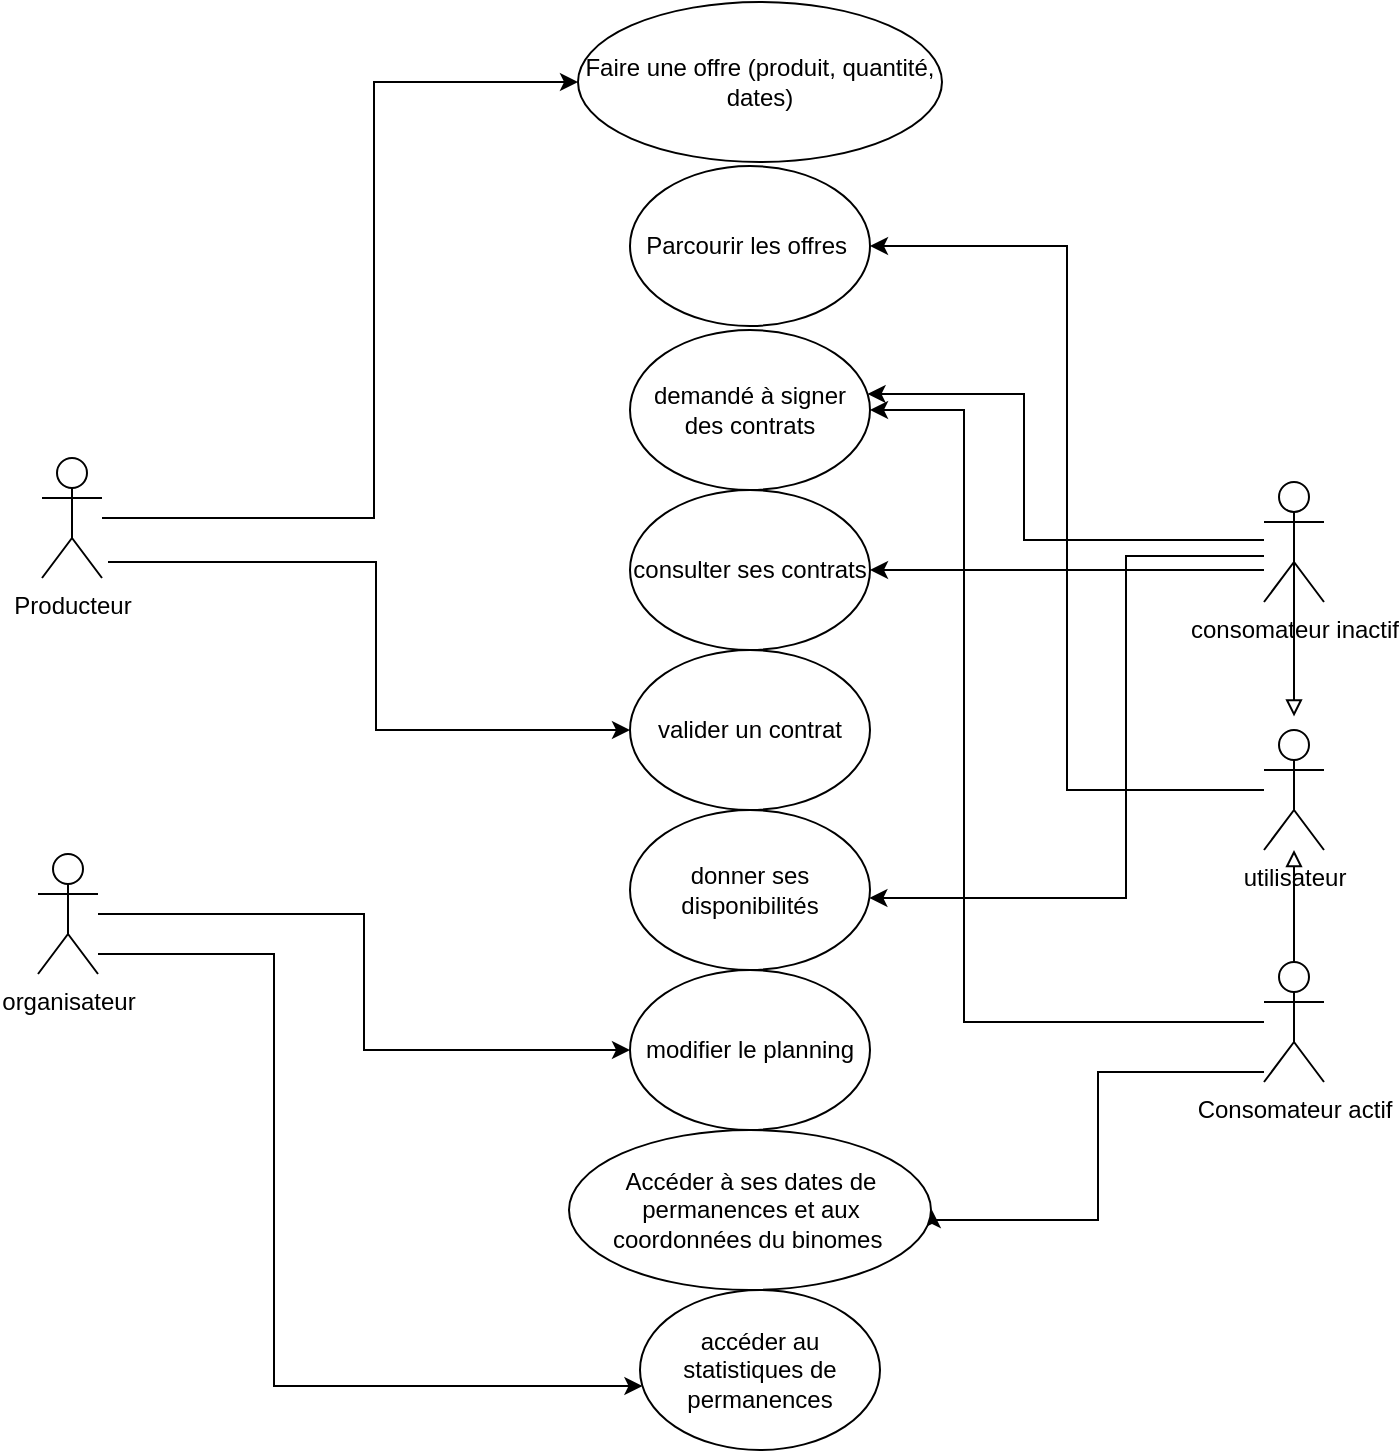 <mxfile version="17.4.2" type="device" pages="7"><diagram id="B_Zq-hHvNNzQYwa-eKze" name="Diagramme des cas d'Utilisations"><mxGraphModel dx="1350" dy="878" grid="0" gridSize="10" guides="1" tooltips="1" connect="1" arrows="1" fold="1" page="1" pageScale="1" pageWidth="827" pageHeight="1169" math="0" shadow="0"><root><mxCell id="7Gu-gTlw6_iR1IFGEdnz-0"/><mxCell id="7Gu-gTlw6_iR1IFGEdnz-1" parent="7Gu-gTlw6_iR1IFGEdnz-0"/><mxCell id="-VEyOyrLBPl_iV9JXzYo-12" style="edgeStyle=orthogonalEdgeStyle;rounded=0;orthogonalLoop=1;jettySize=auto;html=1;entryX=0;entryY=0.5;entryDx=0;entryDy=0;" parent="7Gu-gTlw6_iR1IFGEdnz-1" source="kRE0xde0jHRcPqkC5WKB-5" target="-VEyOyrLBPl_iV9JXzYo-6" edge="1"><mxGeometry relative="1" as="geometry"><Array as="points"><mxPoint x="243" y="264"/><mxPoint x="243" y="46"/></Array></mxGeometry></mxCell><mxCell id="kRE0xde0jHRcPqkC5WKB-5" value="Producteur" style="shape=umlActor;verticalLabelPosition=bottom;verticalAlign=top;html=1;outlineConnect=0;" parent="7Gu-gTlw6_iR1IFGEdnz-1" vertex="1"><mxGeometry x="77" y="234" width="30" height="60" as="geometry"/></mxCell><mxCell id="-VEyOyrLBPl_iV9JXzYo-32" style="edgeStyle=orthogonalEdgeStyle;rounded=0;orthogonalLoop=1;jettySize=auto;html=1;endArrow=block;endFill=0;" parent="7Gu-gTlw6_iR1IFGEdnz-1" source="kRE0xde0jHRcPqkC5WKB-6" target="-VEyOyrLBPl_iV9JXzYo-0" edge="1"><mxGeometry relative="1" as="geometry"/></mxCell><mxCell id="-VEyOyrLBPl_iV9JXzYo-37" style="edgeStyle=orthogonalEdgeStyle;rounded=0;orthogonalLoop=1;jettySize=auto;html=1;entryX=1;entryY=0.5;entryDx=0;entryDy=0;endArrow=classic;endFill=1;" parent="7Gu-gTlw6_iR1IFGEdnz-1" source="kRE0xde0jHRcPqkC5WKB-6" target="-VEyOyrLBPl_iV9JXzYo-10" edge="1"><mxGeometry relative="1" as="geometry"><Array as="points"><mxPoint x="538" y="516"/><mxPoint x="538" y="210"/></Array></mxGeometry></mxCell><mxCell id="-VEyOyrLBPl_iV9JXzYo-43" style="edgeStyle=orthogonalEdgeStyle;rounded=0;orthogonalLoop=1;jettySize=auto;html=1;endArrow=classic;endFill=1;" parent="7Gu-gTlw6_iR1IFGEdnz-1" source="kRE0xde0jHRcPqkC5WKB-6" target="-VEyOyrLBPl_iV9JXzYo-23" edge="1"><mxGeometry relative="1" as="geometry"><Array as="points"><mxPoint x="605" y="541"/><mxPoint x="605" y="615"/><mxPoint x="522" y="615"/><mxPoint x="522" y="610"/></Array><mxPoint x="656" y="606" as="targetPoint"/></mxGeometry></mxCell><mxCell id="kRE0xde0jHRcPqkC5WKB-6" value="Consomateur actif" style="shape=umlActor;verticalLabelPosition=bottom;verticalAlign=top;html=1;outlineConnect=0;" parent="7Gu-gTlw6_iR1IFGEdnz-1" vertex="1"><mxGeometry x="688" y="486" width="30" height="60" as="geometry"/></mxCell><mxCell id="-VEyOyrLBPl_iV9JXzYo-42" style="edgeStyle=orthogonalEdgeStyle;rounded=0;orthogonalLoop=1;jettySize=auto;html=1;entryX=0;entryY=0.5;entryDx=0;entryDy=0;endArrow=classic;endFill=1;" parent="7Gu-gTlw6_iR1IFGEdnz-1" source="kRE0xde0jHRcPqkC5WKB-7" target="-VEyOyrLBPl_iV9JXzYo-22" edge="1"><mxGeometry relative="1" as="geometry"/></mxCell><mxCell id="-VEyOyrLBPl_iV9JXzYo-44" style="edgeStyle=orthogonalEdgeStyle;rounded=0;orthogonalLoop=1;jettySize=auto;html=1;endArrow=classic;endFill=1;" parent="7Gu-gTlw6_iR1IFGEdnz-1" source="kRE0xde0jHRcPqkC5WKB-7" target="-VEyOyrLBPl_iV9JXzYo-24" edge="1"><mxGeometry relative="1" as="geometry"><Array as="points"><mxPoint x="193" y="482"/><mxPoint x="193" y="698"/></Array><mxPoint x="290" y="641" as="targetPoint"/></mxGeometry></mxCell><mxCell id="kRE0xde0jHRcPqkC5WKB-7" value="organisateur" style="shape=umlActor;verticalLabelPosition=bottom;verticalAlign=top;html=1;outlineConnect=0;" parent="7Gu-gTlw6_iR1IFGEdnz-1" vertex="1"><mxGeometry x="75" y="432" width="30" height="60" as="geometry"/></mxCell><mxCell id="-VEyOyrLBPl_iV9JXzYo-35" style="edgeStyle=orthogonalEdgeStyle;rounded=0;orthogonalLoop=1;jettySize=auto;html=1;entryX=1;entryY=0.5;entryDx=0;entryDy=0;endArrow=classic;endFill=1;" parent="7Gu-gTlw6_iR1IFGEdnz-1" source="-VEyOyrLBPl_iV9JXzYo-0" target="-VEyOyrLBPl_iV9JXzYo-9" edge="1"><mxGeometry relative="1" as="geometry"/></mxCell><mxCell id="-VEyOyrLBPl_iV9JXzYo-0" value="utilisateur" style="shape=umlActor;verticalLabelPosition=bottom;verticalAlign=top;html=1;outlineConnect=0;" parent="7Gu-gTlw6_iR1IFGEdnz-1" vertex="1"><mxGeometry x="688" y="370" width="30" height="60" as="geometry"/></mxCell><mxCell id="-VEyOyrLBPl_iV9JXzYo-33" style="edgeStyle=orthogonalEdgeStyle;rounded=0;orthogonalLoop=1;jettySize=auto;html=1;exitX=0.5;exitY=0.5;exitDx=0;exitDy=0;exitPerimeter=0;endArrow=block;endFill=0;" parent="7Gu-gTlw6_iR1IFGEdnz-1" source="-VEyOyrLBPl_iV9JXzYo-4" edge="1"><mxGeometry relative="1" as="geometry"><mxPoint x="703" y="363.2" as="targetPoint"/></mxGeometry></mxCell><mxCell id="-VEyOyrLBPl_iV9JXzYo-36" style="edgeStyle=orthogonalEdgeStyle;rounded=0;orthogonalLoop=1;jettySize=auto;html=1;endArrow=classic;endFill=1;" parent="7Gu-gTlw6_iR1IFGEdnz-1" source="-VEyOyrLBPl_iV9JXzYo-4" target="-VEyOyrLBPl_iV9JXzYo-10" edge="1"><mxGeometry relative="1" as="geometry"><Array as="points"><mxPoint x="568" y="275"/><mxPoint x="568" y="202"/></Array><mxPoint x="554" y="164" as="targetPoint"/></mxGeometry></mxCell><mxCell id="-VEyOyrLBPl_iV9JXzYo-38" style="edgeStyle=orthogonalEdgeStyle;rounded=0;orthogonalLoop=1;jettySize=auto;html=1;entryX=1;entryY=0.5;entryDx=0;entryDy=0;endArrow=classic;endFill=1;" parent="7Gu-gTlw6_iR1IFGEdnz-1" source="-VEyOyrLBPl_iV9JXzYo-4" target="-VEyOyrLBPl_iV9JXzYo-18" edge="1"><mxGeometry relative="1" as="geometry"><Array as="points"><mxPoint x="639" y="290"/><mxPoint x="639" y="290"/></Array></mxGeometry></mxCell><mxCell id="-VEyOyrLBPl_iV9JXzYo-41" style="edgeStyle=orthogonalEdgeStyle;rounded=0;orthogonalLoop=1;jettySize=auto;html=1;endArrow=classic;endFill=1;" parent="7Gu-gTlw6_iR1IFGEdnz-1" source="-VEyOyrLBPl_iV9JXzYo-4" target="-VEyOyrLBPl_iV9JXzYo-21" edge="1"><mxGeometry relative="1" as="geometry"><Array as="points"><mxPoint x="619" y="283"/><mxPoint x="619" y="454"/></Array><mxPoint x="539" y="456" as="targetPoint"/></mxGeometry></mxCell><mxCell id="-VEyOyrLBPl_iV9JXzYo-4" value="consomateur inactif" style="shape=umlActor;verticalLabelPosition=bottom;verticalAlign=top;html=1;outlineConnect=0;" parent="7Gu-gTlw6_iR1IFGEdnz-1" vertex="1"><mxGeometry x="688" y="246" width="30" height="60" as="geometry"/></mxCell><mxCell id="-VEyOyrLBPl_iV9JXzYo-6" value="Faire une offre (produit, quantité, dates)" style="ellipse;whiteSpace=wrap;html=1;" parent="7Gu-gTlw6_iR1IFGEdnz-1" vertex="1"><mxGeometry x="345" y="6" width="182" height="80" as="geometry"/></mxCell><mxCell id="-VEyOyrLBPl_iV9JXzYo-9" value="Parcourir les offres&amp;nbsp;" style="ellipse;whiteSpace=wrap;html=1;" parent="7Gu-gTlw6_iR1IFGEdnz-1" vertex="1"><mxGeometry x="371" y="88" width="120" height="80" as="geometry"/></mxCell><mxCell id="-VEyOyrLBPl_iV9JXzYo-10" value="demandé à signer des contrats" style="ellipse;whiteSpace=wrap;html=1;" parent="7Gu-gTlw6_iR1IFGEdnz-1" vertex="1"><mxGeometry x="371" y="170" width="120" height="80" as="geometry"/></mxCell><mxCell id="-VEyOyrLBPl_iV9JXzYo-18" value="consulter ses contrats" style="ellipse;whiteSpace=wrap;html=1;" parent="7Gu-gTlw6_iR1IFGEdnz-1" vertex="1"><mxGeometry x="371" y="250" width="120" height="80" as="geometry"/></mxCell><mxCell id="-VEyOyrLBPl_iV9JXzYo-20" value="valider un contrat" style="ellipse;whiteSpace=wrap;html=1;" parent="7Gu-gTlw6_iR1IFGEdnz-1" vertex="1"><mxGeometry x="371" y="330" width="120" height="80" as="geometry"/></mxCell><mxCell id="-VEyOyrLBPl_iV9JXzYo-21" value="donner ses disponibilités" style="ellipse;whiteSpace=wrap;html=1;" parent="7Gu-gTlw6_iR1IFGEdnz-1" vertex="1"><mxGeometry x="371" y="410" width="120" height="80" as="geometry"/></mxCell><mxCell id="-VEyOyrLBPl_iV9JXzYo-22" value="modifier le planning" style="ellipse;whiteSpace=wrap;html=1;" parent="7Gu-gTlw6_iR1IFGEdnz-1" vertex="1"><mxGeometry x="371" y="490" width="120" height="80" as="geometry"/></mxCell><mxCell id="-VEyOyrLBPl_iV9JXzYo-23" value="Accéder à ses dates de permanences et aux coordonnées du binomes&amp;nbsp;" style="ellipse;whiteSpace=wrap;html=1;" parent="7Gu-gTlw6_iR1IFGEdnz-1" vertex="1"><mxGeometry x="340.5" y="570" width="181" height="80" as="geometry"/></mxCell><mxCell id="-VEyOyrLBPl_iV9JXzYo-24" value="accéder au statistiques de permanences" style="ellipse;whiteSpace=wrap;html=1;" parent="7Gu-gTlw6_iR1IFGEdnz-1" vertex="1"><mxGeometry x="376" y="650" width="120" height="80" as="geometry"/></mxCell><mxCell id="UaRa122gbwzgRQH1WtVH-0" style="edgeStyle=orthogonalEdgeStyle;rounded=0;orthogonalLoop=1;jettySize=auto;html=1;endArrow=classic;endFill=1;" parent="7Gu-gTlw6_iR1IFGEdnz-1" target="-VEyOyrLBPl_iV9JXzYo-20" edge="1"><mxGeometry relative="1" as="geometry"><mxPoint x="110" y="286" as="sourcePoint"/><mxPoint x="376" y="435" as="targetPoint"/><Array as="points"><mxPoint x="244" y="286"/><mxPoint x="244" y="370"/></Array></mxGeometry></mxCell></root></mxGraphModel></diagram><diagram id="h6Uex7qFraIGcW1D-jib" name="user_case"><mxGraphModel dx="1350" dy="878" grid="1" gridSize="10" guides="1" tooltips="1" connect="1" arrows="1" fold="1" page="1" pageScale="1" pageWidth="1169" pageHeight="827" math="0" shadow="0"><root><mxCell id="0"/><mxCell id="1" parent="0"/><mxCell id="Tk_lIs_QkTd5tz2CS3p6-17" value="Faire une offre (produit, quantité, dates)" style="ellipse;whiteSpace=wrap;html=1;" parent="1" vertex="1"><mxGeometry x="537.5" y="502" width="151" height="80" as="geometry"/></mxCell><mxCell id="Tk_lIs_QkTd5tz2CS3p6-18" value="Parcourir les offres&amp;nbsp;" style="ellipse;whiteSpace=wrap;html=1;" parent="1" vertex="1"><mxGeometry x="553" y="102" width="120" height="80" as="geometry"/></mxCell><mxCell id="Tk_lIs_QkTd5tz2CS3p6-19" value="Demander à signer un contrat" style="ellipse;whiteSpace=wrap;html=1;" parent="1" vertex="1"><mxGeometry x="553" y="182" width="120" height="80" as="geometry"/></mxCell><mxCell id="Tk_lIs_QkTd5tz2CS3p6-20" value="Consulter ses contrats" style="ellipse;whiteSpace=wrap;html=1;" parent="1" vertex="1"><mxGeometry x="553" y="262" width="120" height="80" as="geometry"/></mxCell><mxCell id="Tk_lIs_QkTd5tz2CS3p6-21" value="Attribuer les contrats proposées par les consommateurs" style="ellipse;whiteSpace=wrap;html=1;" parent="1" vertex="1"><mxGeometry x="543" y="582" width="140" height="80" as="geometry"/></mxCell><mxCell id="Tk_lIs_QkTd5tz2CS3p6-22" value="Donner ses disponibilités" style="ellipse;whiteSpace=wrap;html=1;" parent="1" vertex="1"><mxGeometry x="544" y="342" width="138" height="80" as="geometry"/></mxCell><mxCell id="Tk_lIs_QkTd5tz2CS3p6-23" value="Attribuer les permanences à des consommateurs" style="ellipse;whiteSpace=wrap;html=1;" parent="1" vertex="1"><mxGeometry x="551" y="662" width="119" height="80" as="geometry"/></mxCell><mxCell id="Tk_lIs_QkTd5tz2CS3p6-24" value="Accéder à ses dates de permanences et aux coordonnées du binomes&amp;nbsp;" style="ellipse;whiteSpace=wrap;html=1;" parent="1" vertex="1"><mxGeometry x="528.75" y="422" width="168.5" height="80" as="geometry"/></mxCell><mxCell id="Tk_lIs_QkTd5tz2CS3p6-25" value="Accéder à l'historique du planning de permanences" style="ellipse;whiteSpace=wrap;html=1;" parent="1" vertex="1"><mxGeometry x="541" y="742" width="140" height="80" as="geometry"/></mxCell><mxCell id="Zmu2muIDtzbNXk5ycH5--3" value="Utilisateur" style="shape=umlActor;verticalLabelPosition=bottom;verticalAlign=top;html=1;" parent="1" vertex="1"><mxGeometry x="251" y="92" width="30" height="60" as="geometry"/></mxCell><mxCell id="Zmu2muIDtzbNXk5ycH5--6" value="Consommateur" style="shape=umlActor;verticalLabelPosition=bottom;verticalAlign=top;html=1;" parent="1" vertex="1"><mxGeometry x="251" y="235" width="30" height="60" as="geometry"/></mxCell><mxCell id="s2b8NC1-eRnbpcvpyuaG-1" value="Se créer un compte" style="ellipse;whiteSpace=wrap;html=1;" parent="1" vertex="1"><mxGeometry x="550" y="22" width="120" height="80" as="geometry"/></mxCell><mxCell id="s2b8NC1-eRnbpcvpyuaG-6" value="" style="endArrow=classic;html=1;rounded=0;strokeWidth=1;" parent="1" source="s2b8NC1-eRnbpcvpyuaG-7" target="Tk_lIs_QkTd5tz2CS3p6-20" edge="1"><mxGeometry width="50" height="50" relative="1" as="geometry"><mxPoint x="331" y="342" as="sourcePoint"/><mxPoint x="711" y="372" as="targetPoint"/></mxGeometry></mxCell><mxCell id="s2b8NC1-eRnbpcvpyuaG-7" value="Consommateur actif" style="shape=umlActor;verticalLabelPosition=bottom;verticalAlign=top;html=1;" parent="1" vertex="1"><mxGeometry x="251" y="380" width="30" height="60" as="geometry"/></mxCell><mxCell id="s2b8NC1-eRnbpcvpyuaG-8" value="" style="endArrow=classic;html=1;rounded=0;strokeWidth=1;" parent="1" source="Zmu2muIDtzbNXk5ycH5--6" target="Tk_lIs_QkTd5tz2CS3p6-19" edge="1"><mxGeometry width="50" height="50" relative="1" as="geometry"><mxPoint x="661" y="422" as="sourcePoint"/><mxPoint x="711" y="372" as="targetPoint"/></mxGeometry></mxCell><mxCell id="s2b8NC1-eRnbpcvpyuaG-9" value="" style="endArrow=classic;html=1;rounded=0;strokeWidth=1;" parent="1" source="s2b8NC1-eRnbpcvpyuaG-7" target="Tk_lIs_QkTd5tz2CS3p6-22" edge="1"><mxGeometry width="50" height="50" relative="1" as="geometry"><mxPoint x="661" y="422" as="sourcePoint"/><mxPoint x="711" y="372" as="targetPoint"/></mxGeometry></mxCell><mxCell id="s2b8NC1-eRnbpcvpyuaG-14" value="Producteur" style="shape=umlActor;verticalLabelPosition=bottom;verticalAlign=top;html=1;" parent="1" vertex="1"><mxGeometry x="251" y="512" width="30" height="60" as="geometry"/></mxCell><mxCell id="s2b8NC1-eRnbpcvpyuaG-15" value="" style="endArrow=classic;html=1;rounded=0;strokeWidth=1;" parent="1" source="s2b8NC1-eRnbpcvpyuaG-14" target="Tk_lIs_QkTd5tz2CS3p6-17" edge="1"><mxGeometry width="50" height="50" relative="1" as="geometry"><mxPoint x="661" y="422" as="sourcePoint"/><mxPoint x="711" y="372" as="targetPoint"/></mxGeometry></mxCell><mxCell id="s2b8NC1-eRnbpcvpyuaG-16" value="" style="endArrow=classic;html=1;rounded=0;strokeWidth=1;" parent="1" source="s2b8NC1-eRnbpcvpyuaG-14" target="Tk_lIs_QkTd5tz2CS3p6-21" edge="1"><mxGeometry width="50" height="50" relative="1" as="geometry"><mxPoint x="661" y="422" as="sourcePoint"/><mxPoint x="711" y="372" as="targetPoint"/></mxGeometry></mxCell><mxCell id="s2b8NC1-eRnbpcvpyuaG-18" value="" style="endArrow=classic;html=1;rounded=0;strokeWidth=1;" parent="1" source="s2b8NC1-eRnbpcvpyuaG-7" target="Tk_lIs_QkTd5tz2CS3p6-24" edge="1"><mxGeometry width="50" height="50" relative="1" as="geometry"><mxPoint x="661" y="422" as="sourcePoint"/><mxPoint x="711" y="372" as="targetPoint"/></mxGeometry></mxCell><mxCell id="s2b8NC1-eRnbpcvpyuaG-19" value="" style="endArrow=classic;html=1;rounded=0;strokeWidth=1;" parent="1" source="Zmu2muIDtzbNXk5ycH5--3" target="s2b8NC1-eRnbpcvpyuaG-1" edge="1"><mxGeometry width="50" height="50" relative="1" as="geometry"><mxPoint x="661" y="422" as="sourcePoint"/><mxPoint x="711" y="372" as="targetPoint"/></mxGeometry></mxCell><mxCell id="s2b8NC1-eRnbpcvpyuaG-20" value="" style="endArrow=classic;html=1;rounded=0;strokeWidth=1;" parent="1" source="Zmu2muIDtzbNXk5ycH5--3" target="Tk_lIs_QkTd5tz2CS3p6-18" edge="1"><mxGeometry width="50" height="50" relative="1" as="geometry"><mxPoint x="661" y="422" as="sourcePoint"/><mxPoint x="711" y="372" as="targetPoint"/></mxGeometry></mxCell><mxCell id="s2b8NC1-eRnbpcvpyuaG-21" value="Se créer un compte&lt;br&gt;consommateur" style="ellipse;whiteSpace=wrap;html=1;" parent="1" vertex="1"><mxGeometry x="811" y="22" width="120" height="80" as="geometry"/></mxCell><mxCell id="s2b8NC1-eRnbpcvpyuaG-22" value="Se créer un compte&lt;br&gt;producteur" style="ellipse;whiteSpace=wrap;html=1;" parent="1" vertex="1"><mxGeometry x="811" y="102" width="120" height="80" as="geometry"/></mxCell><mxCell id="s2b8NC1-eRnbpcvpyuaG-23" value="" style="endArrow=classic;html=1;rounded=0;strokeWidth=1;dashed=1;" parent="1" source="s2b8NC1-eRnbpcvpyuaG-21" target="s2b8NC1-eRnbpcvpyuaG-1" edge="1"><mxGeometry width="50" height="50" relative="1" as="geometry"><mxPoint x="661" y="412" as="sourcePoint"/><mxPoint x="711" y="362" as="targetPoint"/></mxGeometry></mxCell><mxCell id="s2b8NC1-eRnbpcvpyuaG-25" value="{ étend }" style="edgeLabel;html=1;align=center;verticalAlign=middle;resizable=0;points=[];" parent="s2b8NC1-eRnbpcvpyuaG-23" vertex="1" connectable="0"><mxGeometry x="-0.318" y="2" relative="1" as="geometry"><mxPoint x="-12" y="-4" as="offset"/></mxGeometry></mxCell><mxCell id="s2b8NC1-eRnbpcvpyuaG-24" value="" style="endArrow=classic;html=1;rounded=0;strokeWidth=1;entryX=1;entryY=1;entryDx=0;entryDy=0;dashed=1;" parent="1" source="s2b8NC1-eRnbpcvpyuaG-22" target="s2b8NC1-eRnbpcvpyuaG-1" edge="1"><mxGeometry width="50" height="50" relative="1" as="geometry"><mxPoint x="661" y="412" as="sourcePoint"/><mxPoint x="711" y="362" as="targetPoint"/></mxGeometry></mxCell><mxCell id="s2b8NC1-eRnbpcvpyuaG-26" value="{ étend }" style="edgeLabel;html=1;align=center;verticalAlign=middle;resizable=0;points=[];" parent="s2b8NC1-eRnbpcvpyuaG-24" vertex="1" connectable="0"><mxGeometry x="-0.216" y="1" relative="1" as="geometry"><mxPoint y="-4" as="offset"/></mxGeometry></mxCell><mxCell id="s2b8NC1-eRnbpcvpyuaG-27" value="Refuser un contrat" style="ellipse;whiteSpace=wrap;html=1;" parent="1" vertex="1"><mxGeometry x="821" y="542" width="120" height="80" as="geometry"/></mxCell><mxCell id="s2b8NC1-eRnbpcvpyuaG-28" value="Valider un contrat" style="ellipse;whiteSpace=wrap;html=1;" parent="1" vertex="1"><mxGeometry x="821" y="622" width="120" height="80" as="geometry"/></mxCell><mxCell id="s2b8NC1-eRnbpcvpyuaG-29" value="" style="endArrow=classic;html=1;rounded=0;strokeWidth=1;dashed=1;" parent="1" source="s2b8NC1-eRnbpcvpyuaG-27" target="Tk_lIs_QkTd5tz2CS3p6-21" edge="1"><mxGeometry width="50" height="50" relative="1" as="geometry"><mxPoint x="719.57" y="932" as="sourcePoint"/><mxPoint x="728.471" y="579.705" as="targetPoint"/></mxGeometry></mxCell><mxCell id="s2b8NC1-eRnbpcvpyuaG-30" value="{ étend }" style="edgeLabel;html=1;align=center;verticalAlign=middle;resizable=0;points=[];" parent="s2b8NC1-eRnbpcvpyuaG-29" vertex="1" connectable="0"><mxGeometry x="-0.318" y="2" relative="1" as="geometry"><mxPoint x="-12" y="-4" as="offset"/></mxGeometry></mxCell><mxCell id="s2b8NC1-eRnbpcvpyuaG-31" value="" style="endArrow=classic;html=1;rounded=0;strokeWidth=1;dashed=1;" parent="1" source="s2b8NC1-eRnbpcvpyuaG-28" target="Tk_lIs_QkTd5tz2CS3p6-21" edge="1"><mxGeometry width="50" height="50" relative="1" as="geometry"><mxPoint x="719.57" y="932" as="sourcePoint"/><mxPoint x="710.996" y="610.284" as="targetPoint"/></mxGeometry></mxCell><mxCell id="s2b8NC1-eRnbpcvpyuaG-32" value="{ étend }" style="edgeLabel;html=1;align=center;verticalAlign=middle;resizable=0;points=[];" parent="s2b8NC1-eRnbpcvpyuaG-31" vertex="1" connectable="0"><mxGeometry x="-0.216" y="1" relative="1" as="geometry"><mxPoint y="-4" as="offset"/></mxGeometry></mxCell><mxCell id="s2b8NC1-eRnbpcvpyuaG-33" value="" style="endArrow=classic;html=1;rounded=0;dashed=1;strokeWidth=1;" parent="1" source="Tk_lIs_QkTd5tz2CS3p6-22" target="Tk_lIs_QkTd5tz2CS3p6-20" edge="1"><mxGeometry width="50" height="50" relative="1" as="geometry"><mxPoint x="641" y="402" as="sourcePoint"/><mxPoint x="711" y="412" as="targetPoint"/><Array as="points"><mxPoint x="781" y="382"/><mxPoint x="781" y="302"/></Array></mxGeometry></mxCell><mxCell id="s2b8NC1-eRnbpcvpyuaG-34" value="{ inclut }" style="edgeLabel;html=1;align=center;verticalAlign=middle;resizable=0;points=[];" parent="s2b8NC1-eRnbpcvpyuaG-33" vertex="1" connectable="0"><mxGeometry x="-0.115" relative="1" as="geometry"><mxPoint as="offset"/></mxGeometry></mxCell><mxCell id="s2b8NC1-eRnbpcvpyuaG-35" value="Organisateur" style="shape=umlActor;verticalLabelPosition=bottom;verticalAlign=top;html=1;" parent="1" vertex="1"><mxGeometry x="251" y="652" width="30" height="60" as="geometry"/></mxCell><mxCell id="s2b8NC1-eRnbpcvpyuaG-36" value="" style="endArrow=classic;html=1;rounded=0;strokeWidth=1;" parent="1" source="s2b8NC1-eRnbpcvpyuaG-35" target="Tk_lIs_QkTd5tz2CS3p6-23" edge="1"><mxGeometry width="50" height="50" relative="1" as="geometry"><mxPoint x="661" y="452" as="sourcePoint"/><mxPoint x="711" y="402" as="targetPoint"/></mxGeometry></mxCell><mxCell id="s2b8NC1-eRnbpcvpyuaG-37" value="" style="endArrow=classic;html=1;rounded=0;strokeWidth=1;" parent="1" source="s2b8NC1-eRnbpcvpyuaG-35" target="Tk_lIs_QkTd5tz2CS3p6-25" edge="1"><mxGeometry width="50" height="50" relative="1" as="geometry"><mxPoint x="661" y="452" as="sourcePoint"/><mxPoint x="711" y="402" as="targetPoint"/></mxGeometry></mxCell><mxCell id="s2b8NC1-eRnbpcvpyuaG-38" value="" style="endArrow=block;html=1;rounded=0;strokeWidth=1;endFill=0;" parent="1" source="s2b8NC1-eRnbpcvpyuaG-35" target="Zmu2muIDtzbNXk5ycH5--3" edge="1"><mxGeometry width="50" height="50" relative="1" as="geometry"><mxPoint x="661" y="452" as="sourcePoint"/><mxPoint x="711" y="402" as="targetPoint"/><Array as="points"><mxPoint x="131" y="682"/><mxPoint x="131" y="122"/></Array></mxGeometry></mxCell><mxCell id="s2b8NC1-eRnbpcvpyuaG-39" value="" style="endArrow=block;html=1;rounded=0;strokeWidth=1;entryX=0;entryY=1;entryDx=0;entryDy=0;entryPerimeter=0;endFill=0;" parent="1" source="s2b8NC1-eRnbpcvpyuaG-14" target="Zmu2muIDtzbNXk5ycH5--3" edge="1"><mxGeometry width="50" height="50" relative="1" as="geometry"><mxPoint x="661" y="452" as="sourcePoint"/><mxPoint x="711" y="402" as="targetPoint"/><Array as="points"><mxPoint x="171" y="542"/><mxPoint x="171" y="152"/></Array></mxGeometry></mxCell><mxCell id="s2b8NC1-eRnbpcvpyuaG-40" value="" style="endArrow=block;html=1;rounded=0;strokeWidth=1;endFill=0;" parent="1" source="Zmu2muIDtzbNXk5ycH5--6" edge="1"><mxGeometry width="50" height="50" relative="1" as="geometry"><mxPoint x="661" y="452" as="sourcePoint"/><mxPoint x="266" y="172" as="targetPoint"/></mxGeometry></mxCell><mxCell id="s2b8NC1-eRnbpcvpyuaG-41" value="" style="endArrow=block;html=1;rounded=0;strokeWidth=1;endFill=0;" parent="1" source="s2b8NC1-eRnbpcvpyuaG-7" edge="1"><mxGeometry width="50" height="50" relative="1" as="geometry"><mxPoint x="661" y="452" as="sourcePoint"/><mxPoint x="266" y="312" as="targetPoint"/></mxGeometry></mxCell></root></mxGraphModel></diagram><diagram id="OW1Bj_AG5IeFD__cPlNB" name="sequences"><mxGraphModel dx="1350" dy="878" grid="0" gridSize="10" guides="1" tooltips="1" connect="1" arrows="1" fold="1" page="1" pageScale="1" pageWidth="827" pageHeight="1169" math="0" shadow="0"><root><mxCell id="8RjbPSP5mbu6fLQM95X1-0"/><mxCell id="8RjbPSP5mbu6fLQM95X1-1" parent="8RjbPSP5mbu6fLQM95X1-0"/><mxCell id="8RjbPSP5mbu6fLQM95X1-4" value="" style="endArrow=none;dashed=1;html=1;rounded=0;" parent="8RjbPSP5mbu6fLQM95X1-1" edge="1"><mxGeometry width="50" height="50" relative="1" as="geometry"><mxPoint x="272" y="401" as="sourcePoint"/><mxPoint x="272" y="173" as="targetPoint"/></mxGeometry></mxCell><mxCell id="8RjbPSP5mbu6fLQM95X1-8" value="Producteur" style="shape=umlActor;verticalLabelPosition=bottom;verticalAlign=top;html=1;outlineConnect=0;" parent="8RjbPSP5mbu6fLQM95X1-1" vertex="1"><mxGeometry x="121" y="99" width="30" height="60" as="geometry"/></mxCell><mxCell id="8RjbPSP5mbu6fLQM95X1-10" value="" style="endArrow=none;dashed=1;html=1;rounded=0;" parent="8RjbPSP5mbu6fLQM95X1-1" edge="1"><mxGeometry width="50" height="50" relative="1" as="geometry"><mxPoint x="137" y="394" as="sourcePoint"/><mxPoint x="137" y="183" as="targetPoint"/></mxGeometry></mxCell><mxCell id="8RjbPSP5mbu6fLQM95X1-11" value="" style="endArrow=classic;html=1;rounded=0;" parent="8RjbPSP5mbu6fLQM95X1-1" edge="1"><mxGeometry width="50" height="50" relative="1" as="geometry"><mxPoint x="137" y="198" as="sourcePoint"/><mxPoint x="271" y="198" as="targetPoint"/></mxGeometry></mxCell><mxCell id="8RjbPSP5mbu6fLQM95X1-12" value="renseigne(produits, &lt;br&gt;quandtités, duréées)" style="text;html=1;align=center;verticalAlign=middle;resizable=0;points=[];autosize=1;strokeColor=none;fillColor=none;" parent="8RjbPSP5mbu6fLQM95X1-1" vertex="1"><mxGeometry x="145" y="207" width="120" height="32" as="geometry"/></mxCell><mxCell id="8RjbPSP5mbu6fLQM95X1-13" value="Page déroulante" style="rounded=0;whiteSpace=wrap;html=1;" parent="8RjbPSP5mbu6fLQM95X1-1" vertex="1"><mxGeometry x="206" y="139" width="125" height="30" as="geometry"/></mxCell><mxCell id="8RjbPSP5mbu6fLQM95X1-14" value="" style="endArrow=none;dashed=1;html=1;rounded=0;" parent="8RjbPSP5mbu6fLQM95X1-1" edge="1"><mxGeometry width="50" height="50" relative="1" as="geometry"><mxPoint x="406" y="405" as="sourcePoint"/><mxPoint x="406" y="177" as="targetPoint"/></mxGeometry></mxCell><mxCell id="8RjbPSP5mbu6fLQM95X1-15" value="Utilisateur&amp;nbsp;" style="shape=umlActor;verticalLabelPosition=bottom;verticalAlign=top;html=1;outlineConnect=0;" parent="8RjbPSP5mbu6fLQM95X1-1" vertex="1"><mxGeometry x="390" y="93" width="30" height="60" as="geometry"/></mxCell><mxCell id="8RjbPSP5mbu6fLQM95X1-16" value="" style="endArrow=classic;html=1;rounded=0;" parent="8RjbPSP5mbu6fLQM95X1-1" edge="1"><mxGeometry width="50" height="50" relative="1" as="geometry"><mxPoint x="274" y="245" as="sourcePoint"/><mxPoint x="407" y="245" as="targetPoint"/></mxGeometry></mxCell><mxCell id="8RjbPSP5mbu6fLQM95X1-17" value="s'affiche pour(utilisateur)" style="text;html=1;align=center;verticalAlign=middle;resizable=0;points=[];autosize=1;strokeColor=none;fillColor=none;" parent="8RjbPSP5mbu6fLQM95X1-1" vertex="1"><mxGeometry x="268" y="256" width="140" height="18" as="geometry"/></mxCell><mxCell id="8RjbPSP5mbu6fLQM95X1-18" value="" style="endArrow=none;dashed=1;html=1;rounded=0;" parent="8RjbPSP5mbu6fLQM95X1-1" edge="1"><mxGeometry width="50" height="50" relative="1" as="geometry"><mxPoint x="527" y="404" as="sourcePoint"/><mxPoint x="527" y="176" as="targetPoint"/></mxGeometry></mxCell><mxCell id="8RjbPSP5mbu6fLQM95X1-19" value="" style="endArrow=classic;html=1;rounded=0;" parent="8RjbPSP5mbu6fLQM95X1-1" edge="1"><mxGeometry width="50" height="50" relative="1" as="geometry"><mxPoint x="407" y="280" as="sourcePoint"/><mxPoint x="526" y="280" as="targetPoint"/></mxGeometry></mxCell><mxCell id="8RjbPSP5mbu6fLQM95X1-20" value="Consommateur" style="shape=umlActor;verticalLabelPosition=bottom;verticalAlign=top;html=1;outlineConnect=0;" parent="8RjbPSP5mbu6fLQM95X1-1" vertex="1"><mxGeometry x="513" y="92" width="30" height="60" as="geometry"/></mxCell><mxCell id="8RjbPSP5mbu6fLQM95X1-21" value="s'inscrit si besoin" style="text;html=1;align=center;verticalAlign=middle;resizable=0;points=[];autosize=1;strokeColor=none;fillColor=none;" parent="8RjbPSP5mbu6fLQM95X1-1" vertex="1"><mxGeometry x="416" y="292" width="100" height="18" as="geometry"/></mxCell><mxCell id="8RjbPSP5mbu6fLQM95X1-22" value="" style="endArrow=none;dashed=1;html=1;rounded=0;" parent="8RjbPSP5mbu6fLQM95X1-1" edge="1"><mxGeometry width="50" height="50" relative="1" as="geometry"><mxPoint x="640" y="405" as="sourcePoint"/><mxPoint x="640" y="177" as="targetPoint"/></mxGeometry></mxCell><mxCell id="8RjbPSP5mbu6fLQM95X1-23" value="Page du produit" style="rounded=0;whiteSpace=wrap;html=1;" parent="8RjbPSP5mbu6fLQM95X1-1" vertex="1"><mxGeometry x="585" y="127" width="122" height="34" as="geometry"/></mxCell><mxCell id="8RjbPSP5mbu6fLQM95X1-24" value="" style="endArrow=classic;html=1;rounded=0;" parent="8RjbPSP5mbu6fLQM95X1-1" edge="1"><mxGeometry width="50" height="50" relative="1" as="geometry"><mxPoint x="528" y="312" as="sourcePoint"/><mxPoint x="639" y="312" as="targetPoint"/></mxGeometry></mxCell><mxCell id="8RjbPSP5mbu6fLQM95X1-25" value="resenseigne(quantité)" style="text;html=1;align=center;verticalAlign=middle;resizable=0;points=[];autosize=1;strokeColor=none;fillColor=none;" parent="8RjbPSP5mbu6fLQM95X1-1" vertex="1"><mxGeometry x="523" y="328" width="126" height="18" as="geometry"/></mxCell><mxCell id="8RjbPSP5mbu6fLQM95X1-26" value="" style="endArrow=classic;html=1;rounded=0;" parent="8RjbPSP5mbu6fLQM95X1-1" edge="1"><mxGeometry width="50" height="50" relative="1" as="geometry"><mxPoint x="638" y="354" as="sourcePoint"/><mxPoint x="138" y="354" as="targetPoint"/></mxGeometry></mxCell><mxCell id="8RjbPSP5mbu6fLQM95X1-27" value="Donne les coordonnées(consomateur)" style="text;html=1;align=center;verticalAlign=middle;resizable=0;points=[];autosize=1;strokeColor=none;fillColor=none;" parent="8RjbPSP5mbu6fLQM95X1-1" vertex="1"><mxGeometry x="229" y="357" width="214" height="18" as="geometry"/></mxCell><mxCell id="8RjbPSP5mbu6fLQM95X1-28" value="" style="endArrow=classic;html=1;rounded=0;" parent="8RjbPSP5mbu6fLQM95X1-1" edge="1"><mxGeometry width="50" height="50" relative="1" as="geometry"><mxPoint x="137" y="387" as="sourcePoint"/><mxPoint x="270" y="387" as="targetPoint"/></mxGeometry></mxCell><mxCell id="8RjbPSP5mbu6fLQM95X1-29" value="Valide le contrat(date)" style="text;html=1;align=center;verticalAlign=middle;resizable=0;points=[];autosize=1;strokeColor=none;fillColor=none;" parent="8RjbPSP5mbu6fLQM95X1-1" vertex="1"><mxGeometry x="141.5" y="395" width="127" height="18" as="geometry"/></mxCell><mxCell id="8RjbPSP5mbu6fLQM95X1-32" value="" style="endArrow=classic;html=1;rounded=0;" parent="8RjbPSP5mbu6fLQM95X1-1" edge="1"><mxGeometry width="50" height="50" relative="1" as="geometry"><mxPoint x="528" y="410" as="sourcePoint"/><mxPoint x="638" y="410" as="targetPoint"/></mxGeometry></mxCell><mxCell id="8RjbPSP5mbu6fLQM95X1-33" value="consulte le contrat" style="text;html=1;align=center;verticalAlign=middle;resizable=0;points=[];autosize=1;strokeColor=none;fillColor=none;" parent="8RjbPSP5mbu6fLQM95X1-1" vertex="1"><mxGeometry x="521" y="415" width="108" height="18" as="geometry"/></mxCell><mxCell id="8RjbPSP5mbu6fLQM95X1-35" value="" style="endArrow=none;dashed=1;html=1;rounded=0;" parent="8RjbPSP5mbu6fLQM95X1-1" edge="1"><mxGeometry width="50" height="50" relative="1" as="geometry"><mxPoint x="224" y="841" as="sourcePoint"/><mxPoint x="224" y="613" as="targetPoint"/></mxGeometry></mxCell><mxCell id="8RjbPSP5mbu6fLQM95X1-36" value="Consommateur" style="shape=umlActor;verticalLabelPosition=bottom;verticalAlign=top;html=1;outlineConnect=0;" parent="8RjbPSP5mbu6fLQM95X1-1" vertex="1"><mxGeometry x="73" y="539" width="30" height="60" as="geometry"/></mxCell><mxCell id="8RjbPSP5mbu6fLQM95X1-37" value="" style="endArrow=none;dashed=1;html=1;rounded=0;" parent="8RjbPSP5mbu6fLQM95X1-1" edge="1"><mxGeometry width="50" height="50" relative="1" as="geometry"><mxPoint x="89" y="834" as="sourcePoint"/><mxPoint x="89" y="623" as="targetPoint"/></mxGeometry></mxCell><mxCell id="8RjbPSP5mbu6fLQM95X1-38" value="" style="endArrow=classic;html=1;rounded=0;" parent="8RjbPSP5mbu6fLQM95X1-1" edge="1"><mxGeometry width="50" height="50" relative="1" as="geometry"><mxPoint x="89" y="638" as="sourcePoint"/><mxPoint x="223" y="638" as="targetPoint"/></mxGeometry></mxCell><mxCell id="8RjbPSP5mbu6fLQM95X1-39" value="renseigne(disponibilités)" style="text;html=1;align=center;verticalAlign=middle;resizable=0;points=[];autosize=1;strokeColor=none;fillColor=none;" parent="8RjbPSP5mbu6fLQM95X1-1" vertex="1"><mxGeometry x="87" y="654" width="140" height="18" as="geometry"/></mxCell><mxCell id="8RjbPSP5mbu6fLQM95X1-40" value="Page personnelle" style="rounded=0;whiteSpace=wrap;html=1;" parent="8RjbPSP5mbu6fLQM95X1-1" vertex="1"><mxGeometry x="158" y="579" width="125" height="30" as="geometry"/></mxCell><mxCell id="8RjbPSP5mbu6fLQM95X1-41" value="" style="endArrow=none;dashed=1;html=1;rounded=0;" parent="8RjbPSP5mbu6fLQM95X1-1" edge="1"><mxGeometry width="50" height="50" relative="1" as="geometry"><mxPoint x="358" y="845" as="sourcePoint"/><mxPoint x="358" y="617" as="targetPoint"/></mxGeometry></mxCell><mxCell id="8RjbPSP5mbu6fLQM95X1-42" value="" style="endArrow=classic;html=1;rounded=0;" parent="8RjbPSP5mbu6fLQM95X1-1" edge="1"><mxGeometry width="50" height="50" relative="1" as="geometry"><mxPoint x="227" y="666" as="sourcePoint"/><mxPoint x="360" y="666" as="targetPoint"/></mxGeometry></mxCell><mxCell id="8RjbPSP5mbu6fLQM95X1-43" value="transmet" style="text;html=1;align=center;verticalAlign=middle;resizable=0;points=[];autosize=1;strokeColor=none;fillColor=none;" parent="8RjbPSP5mbu6fLQM95X1-1" vertex="1"><mxGeometry x="262" y="674" width="56" height="18" as="geometry"/></mxCell><mxCell id="8RjbPSP5mbu6fLQM95X1-44" value="" style="endArrow=none;dashed=1;html=1;rounded=0;" parent="8RjbPSP5mbu6fLQM95X1-1" edge="1"><mxGeometry width="50" height="50" relative="1" as="geometry"><mxPoint x="479" y="844" as="sourcePoint"/><mxPoint x="479" y="616" as="targetPoint"/></mxGeometry></mxCell><mxCell id="8RjbPSP5mbu6fLQM95X1-47" value="" style="endArrow=none;dashed=1;html=1;rounded=0;" parent="8RjbPSP5mbu6fLQM95X1-1" edge="1"><mxGeometry width="50" height="50" relative="1" as="geometry"><mxPoint x="592" y="845" as="sourcePoint"/><mxPoint x="592" y="617" as="targetPoint"/></mxGeometry></mxCell><mxCell id="8RjbPSP5mbu6fLQM95X1-50" value="" style="endArrow=classic;html=1;rounded=0;" parent="8RjbPSP5mbu6fLQM95X1-1" edge="1"><mxGeometry width="50" height="50" relative="1" as="geometry"><mxPoint x="590" y="794" as="sourcePoint"/><mxPoint x="221" y="794" as="targetPoint"/></mxGeometry></mxCell><mxCell id="8RjbPSP5mbu6fLQM95X1-51" value="renseigne(date, coordonnées binomes)" style="text;html=1;align=center;verticalAlign=middle;resizable=0;points=[];autosize=1;strokeColor=none;fillColor=none;" parent="8RjbPSP5mbu6fLQM95X1-1" vertex="1"><mxGeometry x="235" y="798" width="219" height="18" as="geometry"/></mxCell><mxCell id="8RjbPSP5mbu6fLQM95X1-52" value="" style="endArrow=classic;html=1;rounded=0;" parent="8RjbPSP5mbu6fLQM95X1-1" edge="1"><mxGeometry width="50" height="50" relative="1" as="geometry"><mxPoint x="89" y="827" as="sourcePoint"/><mxPoint x="222" y="827" as="targetPoint"/></mxGeometry></mxCell><mxCell id="8RjbPSP5mbu6fLQM95X1-56" value="Page de l'organisateur" style="rounded=0;whiteSpace=wrap;html=1;" parent="8RjbPSP5mbu6fLQM95X1-1" vertex="1"><mxGeometry x="299" y="579" width="119" height="29" as="geometry"/></mxCell><mxCell id="8RjbPSP5mbu6fLQM95X1-57" value="Organisateur" style="shape=umlActor;verticalLabelPosition=bottom;verticalAlign=top;html=1;outlineConnect=0;" parent="8RjbPSP5mbu6fLQM95X1-1" vertex="1"><mxGeometry x="460" y="535" width="28" height="60" as="geometry"/></mxCell><mxCell id="8RjbPSP5mbu6fLQM95X1-65" value="" style="endArrow=classic;html=1;rounded=0;" parent="8RjbPSP5mbu6fLQM95X1-1" edge="1"><mxGeometry width="50" height="50" relative="1" as="geometry"><mxPoint x="478" y="692" as="sourcePoint"/><mxPoint x="358" y="692" as="targetPoint"/></mxGeometry></mxCell><mxCell id="8RjbPSP5mbu6fLQM95X1-66" value="consulte" style="text;html=1;align=center;verticalAlign=middle;resizable=0;points=[];autosize=1;strokeColor=none;fillColor=none;" parent="8RjbPSP5mbu6fLQM95X1-1" vertex="1"><mxGeometry x="392" y="698" width="55" height="18" as="geometry"/></mxCell><mxCell id="8RjbPSP5mbu6fLQM95X1-67" value="" style="endArrow=classic;html=1;rounded=0;" parent="8RjbPSP5mbu6fLQM95X1-1" edge="1"><mxGeometry width="50" height="50" relative="1" as="geometry"><mxPoint x="481" y="718" as="sourcePoint"/><mxPoint x="589" y="718" as="targetPoint"/></mxGeometry></mxCell><mxCell id="8RjbPSP5mbu6fLQM95X1-68" value="renseigne" style="text;html=1;align=center;verticalAlign=middle;resizable=0;points=[];autosize=1;strokeColor=none;fillColor=none;" parent="8RjbPSP5mbu6fLQM95X1-1" vertex="1"><mxGeometry x="505" y="725" width="63" height="18" as="geometry"/></mxCell><mxCell id="8RjbPSP5mbu6fLQM95X1-69" value="planning" style="rounded=0;whiteSpace=wrap;html=1;" parent="8RjbPSP5mbu6fLQM95X1-1" vertex="1"><mxGeometry x="542" y="580" width="118" height="29" as="geometry"/></mxCell><mxCell id="8RjbPSP5mbu6fLQM95X1-70" value="" style="endArrow=none;dashed=1;html=1;rounded=0;" parent="8RjbPSP5mbu6fLQM95X1-1" target="8RjbPSP5mbu6fLQM95X1-71" edge="1"><mxGeometry width="50" height="50" relative="1" as="geometry"><mxPoint x="732" y="843" as="sourcePoint"/><mxPoint x="709" y="620" as="targetPoint"/></mxGeometry></mxCell><mxCell id="8RjbPSP5mbu6fLQM95X1-71" value="historique des plannings" style="rounded=0;whiteSpace=wrap;html=1;" parent="8RjbPSP5mbu6fLQM95X1-1" vertex="1"><mxGeometry x="672" y="576" width="120" height="38" as="geometry"/></mxCell><mxCell id="8RjbPSP5mbu6fLQM95X1-72" value="" style="endArrow=classic;html=1;rounded=0;" parent="8RjbPSP5mbu6fLQM95X1-1" edge="1"><mxGeometry width="50" height="50" relative="1" as="geometry"><mxPoint x="481" y="704" as="sourcePoint"/><mxPoint x="729" y="704" as="targetPoint"/></mxGeometry></mxCell><mxCell id="8RjbPSP5mbu6fLQM95X1-73" value="consulte" style="text;html=1;align=center;verticalAlign=middle;resizable=0;points=[];autosize=1;strokeColor=none;fillColor=none;" parent="8RjbPSP5mbu6fLQM95X1-1" vertex="1"><mxGeometry x="606" y="675" width="55" height="18" as="geometry"/></mxCell><mxCell id="8RjbPSP5mbu6fLQM95X1-75" value="" style="endArrow=classic;html=1;rounded=0;" parent="8RjbPSP5mbu6fLQM95X1-1" edge="1"><mxGeometry width="50" height="50" relative="1" as="geometry"><mxPoint x="593" y="749" as="sourcePoint"/><mxPoint x="729" y="749" as="targetPoint"/></mxGeometry></mxCell><mxCell id="8RjbPSP5mbu6fLQM95X1-76" value="sauvegarde" style="text;html=1;align=center;verticalAlign=middle;resizable=0;points=[];autosize=1;strokeColor=none;fillColor=none;" parent="8RjbPSP5mbu6fLQM95X1-1" vertex="1"><mxGeometry x="608" y="753" width="72" height="18" as="geometry"/></mxCell><mxCell id="8RjbPSP5mbu6fLQM95X1-78" value="consulte" style="text;html=1;align=center;verticalAlign=middle;resizable=0;points=[];autosize=1;strokeColor=none;fillColor=none;" parent="8RjbPSP5mbu6fLQM95X1-1" vertex="1"><mxGeometry x="106" y="832" width="55" height="18" as="geometry"/></mxCell><mxCell id="oy9jqVuTojMvN9RAlWpg-1" value="diagramme de séquence pour la mise en place du planning" style="text;align=center;fontStyle=5;verticalAlign=middle;spacingLeft=3;spacingRight=3;strokeColor=none;rotatable=0;points=[[0,0.5],[1,0.5]];portConstraint=eastwest;fontSize=14;" parent="8RjbPSP5mbu6fLQM95X1-1" vertex="1"><mxGeometry x="374" y="490" width="80" height="26" as="geometry"/></mxCell><mxCell id="V2obwtkFRvj7f0j3GGYq-0" value="diagramme de séquence pour la signature d'un contrat" style="text;align=center;fontStyle=5;verticalAlign=middle;spacingLeft=3;spacingRight=3;strokeColor=none;rotatable=0;points=[[0,0.5],[1,0.5]];portConstraint=eastwest;fontSize=14;" parent="8RjbPSP5mbu6fLQM95X1-1" vertex="1"><mxGeometry x="374" y="40" width="80" height="26" as="geometry"/></mxCell></root></mxGraphModel></diagram><diagram id="8Jp4g50oItKUfC8q7y2Z" name="classes_analyse"><mxGraphModel dx="1350" dy="878" grid="0" gridSize="10" guides="1" tooltips="1" connect="1" arrows="1" fold="1" page="1" pageScale="1" pageWidth="827" pageHeight="1169" math="0" shadow="0"><root><mxCell id="glJ_t1dXhrATLgkjVFAp-0"/><mxCell id="glJ_t1dXhrATLgkjVFAp-1" parent="glJ_t1dXhrATLgkjVFAp-0"/><mxCell id="glJ_t1dXhrATLgkjVFAp-2" value="Consomateur actif" style="swimlane;fontStyle=1;align=center;verticalAlign=top;childLayout=stackLayout;horizontal=1;startSize=26;horizontalStack=0;resizeParent=1;resizeParentMax=0;resizeLast=0;collapsible=1;marginBottom=0;" parent="glJ_t1dXhrATLgkjVFAp-1" vertex="1"><mxGeometry x="79" y="93" width="160" height="86" as="geometry"/></mxCell><mxCell id="glJ_t1dXhrATLgkjVFAp-4" value="" style="line;strokeWidth=1;fillColor=none;align=left;verticalAlign=middle;spacingTop=-1;spacingLeft=3;spacingRight=3;rotatable=0;labelPosition=right;points=[];portConstraint=eastwest;" parent="glJ_t1dXhrATLgkjVFAp-2" vertex="1"><mxGeometry y="26" width="160" height="8" as="geometry"/></mxCell><mxCell id="glJ_t1dXhrATLgkjVFAp-5" value="+ consulter(contrat)&#10;+ renseigner(disponibilité)&#10;+ renouveler(contrat)" style="text;strokeColor=none;fillColor=none;align=left;verticalAlign=top;spacingLeft=4;spacingRight=4;overflow=hidden;rotatable=0;points=[[0,0.5],[1,0.5]];portConstraint=eastwest;" parent="glJ_t1dXhrATLgkjVFAp-2" vertex="1"><mxGeometry y="34" width="160" height="52" as="geometry"/></mxCell><mxCell id="glJ_t1dXhrATLgkjVFAp-6" value="Utilisateur" style="swimlane;fontStyle=1;align=center;verticalAlign=top;childLayout=stackLayout;horizontal=1;startSize=26;horizontalStack=0;resizeParent=1;resizeParentMax=0;resizeLast=0;collapsible=1;marginBottom=0;" parent="glJ_t1dXhrATLgkjVFAp-1" vertex="1"><mxGeometry x="600" y="93" width="160" height="86" as="geometry"/></mxCell><mxCell id="glJ_t1dXhrATLgkjVFAp-7" value="+ numUtilisateur: int" style="text;strokeColor=none;fillColor=none;align=left;verticalAlign=top;spacingLeft=4;spacingRight=4;overflow=hidden;rotatable=0;points=[[0,0.5],[1,0.5]];portConstraint=eastwest;" parent="glJ_t1dXhrATLgkjVFAp-6" vertex="1"><mxGeometry y="26" width="160" height="26" as="geometry"/></mxCell><mxCell id="glJ_t1dXhrATLgkjVFAp-8" value="" style="line;strokeWidth=1;fillColor=none;align=left;verticalAlign=middle;spacingTop=-1;spacingLeft=3;spacingRight=3;rotatable=0;labelPosition=right;points=[];portConstraint=eastwest;" parent="glJ_t1dXhrATLgkjVFAp-6" vertex="1"><mxGeometry y="52" width="160" height="8" as="geometry"/></mxCell><mxCell id="glJ_t1dXhrATLgkjVFAp-9" value="+ parcourir(contrats)" style="text;strokeColor=none;fillColor=none;align=left;verticalAlign=top;spacingLeft=4;spacingRight=4;overflow=hidden;rotatable=0;points=[[0,0.5],[1,0.5]];portConstraint=eastwest;" parent="glJ_t1dXhrATLgkjVFAp-6" vertex="1"><mxGeometry y="60" width="160" height="26" as="geometry"/></mxCell><mxCell id="glJ_t1dXhrATLgkjVFAp-10" value="Consomateur " style="swimlane;fontStyle=1;align=center;verticalAlign=top;childLayout=stackLayout;horizontal=1;startSize=26;horizontalStack=0;resizeParent=1;resizeParentMax=0;resizeLast=0;collapsible=1;marginBottom=0;" parent="glJ_t1dXhrATLgkjVFAp-1" vertex="1"><mxGeometry x="339" y="93" width="160" height="169" as="geometry"/></mxCell><mxCell id="glJ_t1dXhrATLgkjVFAp-11" value="+ nom: string&#10;+ prénom: string&#10;+ adresse:string&#10;+ adresseMail: string&#10;+ datesPerm: dates&#10;" style="text;strokeColor=none;fillColor=none;align=left;verticalAlign=top;spacingLeft=4;spacingRight=4;overflow=hidden;rotatable=0;points=[[0,0.5],[1,0.5]];portConstraint=eastwest;" parent="glJ_t1dXhrATLgkjVFAp-10" vertex="1"><mxGeometry y="26" width="160" height="73" as="geometry"/></mxCell><mxCell id="glJ_t1dXhrATLgkjVFAp-12" value="" style="line;strokeWidth=1;fillColor=none;align=left;verticalAlign=middle;spacingTop=-1;spacingLeft=3;spacingRight=3;rotatable=0;labelPosition=right;points=[];portConstraint=eastwest;" parent="glJ_t1dXhrATLgkjVFAp-10" vertex="1"><mxGeometry y="99" width="160" height="8" as="geometry"/></mxCell><mxCell id="glJ_t1dXhrATLgkjVFAp-13" value="+ signer(contrat)&#10;+ consulter(planning)&#10;+ consulter(infoDuBinome)" style="text;strokeColor=none;fillColor=none;align=left;verticalAlign=top;spacingLeft=4;spacingRight=4;overflow=hidden;rotatable=0;points=[[0,0.5],[1,0.5]];portConstraint=eastwest;" parent="glJ_t1dXhrATLgkjVFAp-10" vertex="1"><mxGeometry y="107" width="160" height="62" as="geometry"/></mxCell><mxCell id="glJ_t1dXhrATLgkjVFAp-14" value="producteur" style="swimlane;fontStyle=1;align=center;verticalAlign=top;childLayout=stackLayout;horizontal=1;startSize=26;horizontalStack=0;resizeParent=1;resizeParentMax=0;resizeLast=0;collapsible=1;marginBottom=0;" parent="glJ_t1dXhrATLgkjVFAp-1" vertex="1"><mxGeometry x="365" y="287" width="160" height="157" as="geometry"/></mxCell><mxCell id="glJ_t1dXhrATLgkjVFAp-15" value="+ NumProducteur:int&#10;+ nom: string&#10;+ prénom: string&#10;+ adresse:string&#10;+ adresseMail: string&#10;" style="text;strokeColor=none;fillColor=none;align=left;verticalAlign=top;spacingLeft=4;spacingRight=4;overflow=hidden;rotatable=0;points=[[0,0.5],[1,0.5]];portConstraint=eastwest;" parent="glJ_t1dXhrATLgkjVFAp-14" vertex="1"><mxGeometry y="26" width="160" height="77" as="geometry"/></mxCell><mxCell id="glJ_t1dXhrATLgkjVFAp-16" value="" style="line;strokeWidth=1;fillColor=none;align=left;verticalAlign=middle;spacingTop=-1;spacingLeft=3;spacingRight=3;rotatable=0;labelPosition=right;points=[];portConstraint=eastwest;" parent="glJ_t1dXhrATLgkjVFAp-14" vertex="1"><mxGeometry y="103" width="160" height="8" as="geometry"/></mxCell><mxCell id="glJ_t1dXhrATLgkjVFAp-17" value="+ renseigner(contrat)&#10;+ valider(contrat)&#10;" style="text;strokeColor=none;fillColor=none;align=left;verticalAlign=top;spacingLeft=4;spacingRight=4;overflow=hidden;rotatable=0;points=[[0,0.5],[1,0.5]];portConstraint=eastwest;" parent="glJ_t1dXhrATLgkjVFAp-14" vertex="1"><mxGeometry y="111" width="160" height="46" as="geometry"/></mxCell><mxCell id="glJ_t1dXhrATLgkjVFAp-22" value="organisateur" style="swimlane;fontStyle=1;align=center;verticalAlign=top;childLayout=stackLayout;horizontal=1;startSize=26;horizontalStack=0;resizeParent=1;resizeParentMax=0;resizeLast=0;collapsible=1;marginBottom=0;" parent="glJ_t1dXhrATLgkjVFAp-1" vertex="1"><mxGeometry x="600" y="335" width="160" height="99" as="geometry"/></mxCell><mxCell id="glJ_t1dXhrATLgkjVFAp-23" value="+ email: string" style="text;strokeColor=none;fillColor=none;align=left;verticalAlign=top;spacingLeft=4;spacingRight=4;overflow=hidden;rotatable=0;points=[[0,0.5],[1,0.5]];portConstraint=eastwest;" parent="glJ_t1dXhrATLgkjVFAp-22" vertex="1"><mxGeometry y="26" width="160" height="26" as="geometry"/></mxCell><mxCell id="glJ_t1dXhrATLgkjVFAp-24" value="" style="line;strokeWidth=1;fillColor=none;align=left;verticalAlign=middle;spacingTop=-1;spacingLeft=3;spacingRight=3;rotatable=0;labelPosition=right;points=[];portConstraint=eastwest;" parent="glJ_t1dXhrATLgkjVFAp-22" vertex="1"><mxGeometry y="52" width="160" height="8" as="geometry"/></mxCell><mxCell id="glJ_t1dXhrATLgkjVFAp-25" value="+ modifier(planning)&#10;+ consulte (disponibilités)" style="text;strokeColor=none;fillColor=none;align=left;verticalAlign=top;spacingLeft=4;spacingRight=4;overflow=hidden;rotatable=0;points=[[0,0.5],[1,0.5]];portConstraint=eastwest;" parent="glJ_t1dXhrATLgkjVFAp-22" vertex="1"><mxGeometry y="60" width="160" height="39" as="geometry"/></mxCell><mxCell id="glJ_t1dXhrATLgkjVFAp-30" value="Contrat" style="swimlane;fontStyle=1;align=center;verticalAlign=top;childLayout=stackLayout;horizontal=1;startSize=26;horizontalStack=0;resizeParent=1;resizeParentMax=0;resizeLast=0;collapsible=1;marginBottom=0;" parent="glJ_t1dXhrATLgkjVFAp-1" vertex="1"><mxGeometry x="70" y="438" width="160" height="149" as="geometry"/></mxCell><mxCell id="glJ_t1dXhrATLgkjVFAp-31" value="+ numContrat: int&#10;+ durée: string&#10;+ produit: string&#10;+ quantité: int&#10;+ unité: string &#10;+ NumProducteur: int&#10;+ NumUtilisateur:int" style="text;strokeColor=none;fillColor=none;align=left;verticalAlign=top;spacingLeft=4;spacingRight=4;overflow=hidden;rotatable=0;points=[[0,0.5],[1,0.5]];portConstraint=eastwest;" parent="glJ_t1dXhrATLgkjVFAp-30" vertex="1"><mxGeometry y="26" width="160" height="115" as="geometry"/></mxCell><mxCell id="glJ_t1dXhrATLgkjVFAp-32" value="" style="line;strokeWidth=1;fillColor=none;align=left;verticalAlign=middle;spacingTop=-1;spacingLeft=3;spacingRight=3;rotatable=0;labelPosition=right;points=[];portConstraint=eastwest;" parent="glJ_t1dXhrATLgkjVFAp-30" vertex="1"><mxGeometry y="141" width="160" height="8" as="geometry"/></mxCell><mxCell id="4yVQUji1PAbKIWBy4o2--20" style="edgeStyle=orthogonalEdgeStyle;rounded=0;orthogonalLoop=1;jettySize=auto;html=1;entryX=-0.004;entryY=0.802;entryDx=0;entryDy=0;entryPerimeter=0;endArrow=none;endFill=0;startSize=26;endSize=17;strokeWidth=1;" parent="glJ_t1dXhrATLgkjVFAp-1" source="glJ_t1dXhrATLgkjVFAp-34" target="4yVQUji1PAbKIWBy4o2--2" edge="1"><mxGeometry relative="1" as="geometry"/></mxCell><mxCell id="glJ_t1dXhrATLgkjVFAp-34" value="planning" style="swimlane;fontStyle=1;align=center;verticalAlign=top;childLayout=stackLayout;horizontal=1;startSize=26;horizontalStack=0;resizeParent=1;resizeParentMax=0;resizeLast=0;collapsible=1;marginBottom=0;" parent="glJ_t1dXhrATLgkjVFAp-1" vertex="1"><mxGeometry x="188" y="601" width="169" height="74" as="geometry"/></mxCell><mxCell id="glJ_t1dXhrATLgkjVFAp-35" value="+ mois: date&#10;+ crénaux: list of disponibilité&#10;" style="text;strokeColor=none;fillColor=none;align=left;verticalAlign=top;spacingLeft=4;spacingRight=4;overflow=hidden;rotatable=0;points=[[0,0.5],[1,0.5]];portConstraint=eastwest;" parent="glJ_t1dXhrATLgkjVFAp-34" vertex="1"><mxGeometry y="26" width="169" height="40" as="geometry"/></mxCell><mxCell id="glJ_t1dXhrATLgkjVFAp-36" value="" style="line;strokeWidth=1;fillColor=none;align=left;verticalAlign=middle;spacingTop=-1;spacingLeft=3;spacingRight=3;rotatable=0;labelPosition=right;points=[];portConstraint=eastwest;" parent="glJ_t1dXhrATLgkjVFAp-34" vertex="1"><mxGeometry y="66" width="169" height="8" as="geometry"/></mxCell><mxCell id="glJ_t1dXhrATLgkjVFAp-38" value="Historique" style="swimlane;fontStyle=1;align=center;verticalAlign=top;childLayout=stackLayout;horizontal=1;startSize=26;horizontalStack=0;resizeParent=1;resizeParentMax=0;resizeLast=0;collapsible=1;marginBottom=0;" parent="glJ_t1dXhrATLgkjVFAp-1" vertex="1"><mxGeometry x="465" y="592.5" width="160" height="91" as="geometry"/></mxCell><mxCell id="glJ_t1dXhrATLgkjVFAp-39" value="+ plannings: list of Planning" style="text;strokeColor=none;fillColor=none;align=left;verticalAlign=top;spacingLeft=4;spacingRight=4;overflow=hidden;rotatable=0;points=[[0,0.5],[1,0.5]];portConstraint=eastwest;" parent="glJ_t1dXhrATLgkjVFAp-38" vertex="1"><mxGeometry y="26" width="160" height="31" as="geometry"/></mxCell><mxCell id="glJ_t1dXhrATLgkjVFAp-40" value="" style="line;strokeWidth=1;fillColor=none;align=left;verticalAlign=middle;spacingTop=-1;spacingLeft=3;spacingRight=3;rotatable=0;labelPosition=right;points=[];portConstraint=eastwest;" parent="glJ_t1dXhrATLgkjVFAp-38" vertex="1"><mxGeometry y="57" width="160" height="8" as="geometry"/></mxCell><mxCell id="glJ_t1dXhrATLgkjVFAp-41" value="+ Backup(plannig):" style="text;strokeColor=none;fillColor=none;align=left;verticalAlign=top;spacingLeft=4;spacingRight=4;overflow=hidden;rotatable=0;points=[[0,0.5],[1,0.5]];portConstraint=eastwest;" parent="glJ_t1dXhrATLgkjVFAp-38" vertex="1"><mxGeometry y="65" width="160" height="26" as="geometry"/></mxCell><mxCell id="glJ_t1dXhrATLgkjVFAp-42" style="edgeStyle=orthogonalEdgeStyle;rounded=0;orthogonalLoop=1;jettySize=auto;html=1;entryX=0;entryY=0.5;entryDx=0;entryDy=0;endArrow=block;endFill=0;endSize=17;" parent="glJ_t1dXhrATLgkjVFAp-1" source="glJ_t1dXhrATLgkjVFAp-11" target="glJ_t1dXhrATLgkjVFAp-7" edge="1"><mxGeometry relative="1" as="geometry"/></mxCell><mxCell id="glJ_t1dXhrATLgkjVFAp-43" style="edgeStyle=orthogonalEdgeStyle;rounded=0;orthogonalLoop=1;jettySize=auto;html=1;entryX=0;entryY=0.5;entryDx=0;entryDy=0;endArrow=block;endFill=0;endSize=17;" parent="glJ_t1dXhrATLgkjVFAp-1" target="glJ_t1dXhrATLgkjVFAp-11" edge="1"><mxGeometry relative="1" as="geometry"><mxPoint x="239" y="132" as="sourcePoint"/></mxGeometry></mxCell><mxCell id="4yVQUji1PAbKIWBy4o2--1" value="disponibilité" style="swimlane;fontStyle=1;align=center;verticalAlign=top;childLayout=stackLayout;horizontal=1;startSize=26;horizontalStack=0;resizeParent=1;resizeParentMax=0;resizeLast=0;collapsible=1;marginBottom=0;" parent="glJ_t1dXhrATLgkjVFAp-1" vertex="1"><mxGeometry x="597" y="487.5" width="160" height="77" as="geometry"/></mxCell><mxCell id="4yVQUji1PAbKIWBy4o2--2" value="+ Conso: Consomateur&#10;+ dispo: date&#10;+ NumUtilisateur" style="text;strokeColor=none;fillColor=none;align=left;verticalAlign=top;spacingLeft=4;spacingRight=4;overflow=hidden;rotatable=0;points=[[0,0.5],[1,0.5]];portConstraint=eastwest;" parent="4yVQUji1PAbKIWBy4o2--1" vertex="1"><mxGeometry y="26" width="160" height="43" as="geometry"/></mxCell><mxCell id="4yVQUji1PAbKIWBy4o2--3" value="" style="line;strokeWidth=1;fillColor=none;align=left;verticalAlign=middle;spacingTop=-1;spacingLeft=3;spacingRight=3;rotatable=0;labelPosition=right;points=[];portConstraint=eastwest;" parent="4yVQUji1PAbKIWBy4o2--1" vertex="1"><mxGeometry y="69" width="160" height="8" as="geometry"/></mxCell><mxCell id="4yVQUji1PAbKIWBy4o2--5" style="edgeStyle=orthogonalEdgeStyle;rounded=0;orthogonalLoop=1;jettySize=auto;html=1;entryX=0.004;entryY=0.906;entryDx=0;entryDy=0;entryPerimeter=0;endArrow=diamondThin;endFill=0;startSize=27;endSize=17;" parent="glJ_t1dXhrATLgkjVFAp-1" source="glJ_t1dXhrATLgkjVFAp-35" target="glJ_t1dXhrATLgkjVFAp-39" edge="1"><mxGeometry relative="1" as="geometry"/></mxCell><mxCell id="4yVQUji1PAbKIWBy4o2--16" value="0..*" style="text;html=1;align=center;verticalAlign=middle;resizable=0;points=[];autosize=1;strokeColor=none;fillColor=none;" parent="glJ_t1dXhrATLgkjVFAp-1" vertex="1"><mxGeometry x="556" y="507" width="28" height="18" as="geometry"/></mxCell><mxCell id="4yVQUji1PAbKIWBy4o2--18" style="edgeStyle=orthogonalEdgeStyle;rounded=0;orthogonalLoop=1;jettySize=auto;html=1;exitX=1;exitY=0.5;exitDx=0;exitDy=0;entryX=0;entryY=0.5;entryDx=0;entryDy=0;endArrow=none;endFill=0;startSize=26;endSize=17;strokeWidth=1;" parent="glJ_t1dXhrATLgkjVFAp-1" source="glJ_t1dXhrATLgkjVFAp-13" target="4yVQUji1PAbKIWBy4o2--2" edge="1"><mxGeometry relative="1" as="geometry"/></mxCell><mxCell id="4yVQUji1PAbKIWBy4o2--19" value="1..1" style="text;html=1;align=center;verticalAlign=middle;resizable=0;points=[];autosize=1;strokeColor=none;fillColor=none;" parent="glJ_t1dXhrATLgkjVFAp-1" vertex="1"><mxGeometry x="513" y="208" width="30" height="18" as="geometry"/></mxCell><mxCell id="4yVQUji1PAbKIWBy4o2--21" value="min_horraire .. max_horraire" style="text;html=1;align=center;verticalAlign=middle;resizable=0;points=[];autosize=1;strokeColor=none;fillColor=none;" parent="glJ_t1dXhrATLgkjVFAp-1" vertex="1"><mxGeometry x="432" y="562" width="161" height="18" as="geometry"/></mxCell><mxCell id="4yVQUji1PAbKIWBy4o2--23" value="0..1" style="text;html=1;align=center;verticalAlign=middle;resizable=0;points=[];autosize=1;strokeColor=none;fillColor=none;" parent="glJ_t1dXhrATLgkjVFAp-1" vertex="1"><mxGeometry x="283" y="575" width="30" height="18" as="geometry"/></mxCell><mxCell id="4yVQUji1PAbKIWBy4o2--24" value="" style="rhombus;whiteSpace=wrap;html=1;" parent="glJ_t1dXhrATLgkjVFAp-1" vertex="1"><mxGeometry x="200" y="291" width="30" height="55.5" as="geometry"/></mxCell><mxCell id="4yVQUji1PAbKIWBy4o2--25" style="edgeStyle=orthogonalEdgeStyle;rounded=0;orthogonalLoop=1;jettySize=auto;html=1;entryX=0.5;entryY=1;entryDx=0;entryDy=0;endArrow=none;endFill=0;startSize=26;endSize=17;strokeWidth=1;" parent="glJ_t1dXhrATLgkjVFAp-1" source="glJ_t1dXhrATLgkjVFAp-31" target="4yVQUji1PAbKIWBy4o2--24" edge="1"><mxGeometry relative="1" as="geometry"/></mxCell><mxCell id="4yVQUji1PAbKIWBy4o2--26" style="edgeStyle=orthogonalEdgeStyle;rounded=0;orthogonalLoop=1;jettySize=auto;html=1;endArrow=none;endFill=0;startSize=26;endSize=17;strokeWidth=1;" parent="glJ_t1dXhrATLgkjVFAp-1" source="glJ_t1dXhrATLgkjVFAp-15" target="4yVQUji1PAbKIWBy4o2--24" edge="1"><mxGeometry relative="1" as="geometry"/></mxCell><mxCell id="4yVQUji1PAbKIWBy4o2--27" style="edgeStyle=orthogonalEdgeStyle;rounded=0;orthogonalLoop=1;jettySize=auto;html=1;endArrow=none;endFill=0;startSize=26;endSize=17;strokeWidth=1;entryX=0.5;entryY=0;entryDx=0;entryDy=0;" parent="glJ_t1dXhrATLgkjVFAp-1" source="glJ_t1dXhrATLgkjVFAp-5" target="4yVQUji1PAbKIWBy4o2--24" edge="1"><mxGeometry relative="1" as="geometry"><mxPoint x="306" y="300.8" as="targetPoint"/><Array as="points"><mxPoint x="159" y="202"/><mxPoint x="306" y="202"/></Array></mxGeometry></mxCell><mxCell id="4yVQUji1PAbKIWBy4o2--28" value="1..1" style="text;html=1;align=center;verticalAlign=middle;resizable=0;points=[];autosize=1;strokeColor=none;fillColor=none;" parent="glJ_t1dXhrATLgkjVFAp-1" vertex="1"><mxGeometry x="235" y="497" width="30" height="18" as="geometry"/></mxCell><mxCell id="4yVQUji1PAbKIWBy4o2--29" value="1..*" style="text;html=1;align=center;verticalAlign=middle;resizable=0;points=[];autosize=1;strokeColor=none;fillColor=none;" parent="glJ_t1dXhrATLgkjVFAp-1" vertex="1"><mxGeometry x="169" y="181" width="28" height="18" as="geometry"/></mxCell><mxCell id="4yVQUji1PAbKIWBy4o2--30" value="1..*" style="text;html=1;align=center;verticalAlign=middle;resizable=0;points=[];autosize=1;strokeColor=none;fillColor=none;" parent="glJ_t1dXhrATLgkjVFAp-1" vertex="1"><mxGeometry x="246" y="271" width="28" height="18" as="geometry"/></mxCell><mxCell id="LZAebFDP-8IxsQiz5yED-0" style="edgeStyle=orthogonalEdgeStyle;rounded=0;orthogonalLoop=1;jettySize=auto;html=1;endArrow=block;endFill=0;endSize=17;" parent="glJ_t1dXhrATLgkjVFAp-1" source="glJ_t1dXhrATLgkjVFAp-22" target="glJ_t1dXhrATLgkjVFAp-6" edge="1"><mxGeometry relative="1" as="geometry"><mxPoint x="509" y="165.5" as="sourcePoint"/><mxPoint x="686" y="179" as="targetPoint"/></mxGeometry></mxCell><mxCell id="LZAebFDP-8IxsQiz5yED-1" style="edgeStyle=orthogonalEdgeStyle;rounded=0;orthogonalLoop=1;jettySize=auto;html=1;endArrow=block;endFill=0;endSize=17;" parent="glJ_t1dXhrATLgkjVFAp-1" source="glJ_t1dXhrATLgkjVFAp-14" target="glJ_t1dXhrATLgkjVFAp-6" edge="1"><mxGeometry relative="1" as="geometry"><mxPoint x="690" y="345" as="sourcePoint"/><mxPoint x="690" y="189" as="targetPoint"/><Array as="points"><mxPoint x="628" y="301"/></Array></mxGeometry></mxCell></root></mxGraphModel></diagram><diagram id="oGv_g40u4qfxufcqdUTv" name="classes_conception"><mxGraphModel dx="1350" dy="878" grid="1" gridSize="10" guides="1" tooltips="1" connect="1" arrows="1" fold="1" page="1" pageScale="1" pageWidth="1169" pageHeight="827" math="0" shadow="0"><root><mxCell id="0"/><mxCell id="1" parent="0"/><mxCell id="IbchKl2pJ7uLMvNSr2XP-4" value="Consommateur" style="swimlane;fontStyle=1;align=center;verticalAlign=top;childLayout=stackLayout;horizontal=1;startSize=26;horizontalStack=0;resizeParent=1;resizeParentMax=0;resizeLast=0;collapsible=1;marginBottom=0;" parent="1" vertex="1"><mxGeometry x="521" y="380" width="160" height="140" as="geometry"/></mxCell><mxCell id="IbchKl2pJ7uLMvNSr2XP-5" value="+ consumerId : string" style="text;strokeColor=none;fillColor=none;align=left;verticalAlign=top;spacingLeft=4;spacingRight=4;overflow=hidden;rotatable=0;points=[[0,0.5],[1,0.5]];portConstraint=eastwest;" parent="IbchKl2pJ7uLMvNSr2XP-4" vertex="1"><mxGeometry y="26" width="160" height="26" as="geometry"/></mxCell><mxCell id="IbchKl2pJ7uLMvNSr2XP-6" value="" style="line;strokeWidth=1;fillColor=none;align=left;verticalAlign=middle;spacingTop=-1;spacingLeft=3;spacingRight=3;rotatable=0;labelPosition=right;points=[];portConstraint=eastwest;" parent="IbchKl2pJ7uLMvNSr2XP-4" vertex="1"><mxGeometry y="52" width="160" height="2" as="geometry"/></mxCell><mxCell id="IbchKl2pJ7uLMvNSr2XP-7" value="+ proposer(contrat)&#10;+ consulter_planning()" style="text;strokeColor=none;fillColor=none;align=left;verticalAlign=top;spacingLeft=4;spacingRight=4;overflow=hidden;rotatable=0;points=[[0,0.5],[1,0.5]];portConstraint=eastwest;" parent="IbchKl2pJ7uLMvNSr2XP-4" vertex="1"><mxGeometry y="54" width="160" height="86" as="geometry"/></mxCell><mxCell id="IbchKl2pJ7uLMvNSr2XP-8" value="Utilisateur" style="swimlane;fontStyle=1;align=center;verticalAlign=top;childLayout=stackLayout;horizontal=1;startSize=26;horizontalStack=0;resizeParent=1;resizeParentMax=0;resizeLast=0;collapsible=1;marginBottom=0;" parent="1" vertex="1"><mxGeometry x="401" y="100" width="160" height="180" as="geometry"/></mxCell><mxCell id="IbchKl2pJ7uLMvNSr2XP-9" value="+ idUser : integer&#10;+ nom: string&#10;+ prénom: string&#10;+ adresse:string&#10;+ adresseMail: string&#10;+ organisateur : boolean&#10;" style="text;strokeColor=none;fillColor=none;align=left;verticalAlign=top;spacingLeft=4;spacingRight=4;overflow=hidden;rotatable=0;points=[[0,0.5],[1,0.5]];portConstraint=eastwest;" parent="IbchKl2pJ7uLMvNSr2XP-8" vertex="1"><mxGeometry y="26" width="160" height="104" as="geometry"/></mxCell><mxCell id="IbchKl2pJ7uLMvNSr2XP-10" value="" style="line;strokeWidth=1;fillColor=none;align=left;verticalAlign=middle;spacingTop=-1;spacingLeft=3;spacingRight=3;rotatable=0;labelPosition=right;points=[];portConstraint=eastwest;" parent="IbchKl2pJ7uLMvNSr2XP-8" vertex="1"><mxGeometry y="130" width="160" height="10" as="geometry"/></mxCell><mxCell id="IbchKl2pJ7uLMvNSr2XP-11" value="+ parcourir_propositions()&#10;" style="text;strokeColor=none;fillColor=none;align=left;verticalAlign=top;spacingLeft=4;spacingRight=4;overflow=hidden;rotatable=0;points=[[0,0.5],[1,0.5]];portConstraint=eastwest;" parent="IbchKl2pJ7uLMvNSr2XP-8" vertex="1"><mxGeometry y="140" width="160" height="40" as="geometry"/></mxCell><mxCell id="IbchKl2pJ7uLMvNSr2XP-12" value="Producteur" style="swimlane;fontStyle=1;align=center;verticalAlign=top;childLayout=stackLayout;horizontal=1;startSize=26;horizontalStack=0;resizeParent=1;resizeParentMax=0;resizeLast=0;collapsible=1;marginBottom=0;" parent="1" vertex="1"><mxGeometry x="281" y="380" width="160" height="140" as="geometry"/></mxCell><mxCell id="IbchKl2pJ7uLMvNSr2XP-13" value="+producerId :int&#10;" style="text;strokeColor=none;fillColor=none;align=left;verticalAlign=top;spacingLeft=4;spacingRight=4;overflow=hidden;rotatable=0;points=[[0,0.5],[1,0.5]];portConstraint=eastwest;" parent="IbchKl2pJ7uLMvNSr2XP-12" vertex="1"><mxGeometry y="26" width="160" height="24" as="geometry"/></mxCell><mxCell id="IbchKl2pJ7uLMvNSr2XP-14" value="" style="line;strokeWidth=1;fillColor=none;align=left;verticalAlign=middle;spacingTop=-1;spacingLeft=3;spacingRight=3;rotatable=0;labelPosition=right;points=[];portConstraint=eastwest;" parent="IbchKl2pJ7uLMvNSr2XP-12" vertex="1"><mxGeometry y="50" width="160" height="20" as="geometry"/></mxCell><mxCell id="IbchKl2pJ7uLMvNSr2XP-15" value="+ proposer(proposition)&#10;+ valider(contrat)&#10;+ refuser(contrat)&#10;" style="text;strokeColor=none;fillColor=none;align=left;verticalAlign=top;spacingLeft=4;spacingRight=4;overflow=hidden;rotatable=0;points=[[0,0.5],[1,0.5]];portConstraint=eastwest;" parent="IbchKl2pJ7uLMvNSr2XP-12" vertex="1"><mxGeometry y="70" width="160" height="70" as="geometry"/></mxCell><mxCell id="IbchKl2pJ7uLMvNSr2XP-20" value="Contrat" style="swimlane;fontStyle=1;align=center;verticalAlign=top;childLayout=stackLayout;horizontal=1;startSize=26;horizontalStack=0;resizeParent=1;resizeParentMax=0;resizeLast=0;collapsible=1;marginBottom=0;" parent="1" vertex="1"><mxGeometry x="524" y="630" width="160" height="149" as="geometry"/></mxCell><mxCell id="IbchKl2pJ7uLMvNSr2XP-21" value="+ contractId: int&#10;+ quantitéConso: string&#10;+ débutContrat: date&#10;+ dureeContrat: int&#10;+ dateExpiration: date&#10;+ contratProdId : int&#10;+ contratConsId : int" style="text;strokeColor=none;fillColor=none;align=left;verticalAlign=top;spacingLeft=4;spacingRight=4;overflow=hidden;rotatable=0;points=[[0,0.5],[1,0.5]];portConstraint=eastwest;" parent="IbchKl2pJ7uLMvNSr2XP-20" vertex="1"><mxGeometry y="26" width="160" height="115" as="geometry"/></mxCell><mxCell id="IbchKl2pJ7uLMvNSr2XP-22" value="" style="line;strokeWidth=1;fillColor=none;align=left;verticalAlign=middle;spacingTop=-1;spacingLeft=3;spacingRight=3;rotatable=0;labelPosition=right;points=[];portConstraint=eastwest;" parent="IbchKl2pJ7uLMvNSr2XP-20" vertex="1"><mxGeometry y="141" width="160" height="8" as="geometry"/></mxCell><mxCell id="IbchKl2pJ7uLMvNSr2XP-32" style="edgeStyle=orthogonalEdgeStyle;rounded=0;orthogonalLoop=1;jettySize=auto;html=1;entryX=0.463;entryY=0.983;entryDx=0;entryDy=0;endArrow=block;endFill=0;endSize=17;exitX=0.5;exitY=0;exitDx=0;exitDy=0;entryPerimeter=0;" parent="1" source="IbchKl2pJ7uLMvNSr2XP-12" target="IbchKl2pJ7uLMvNSr2XP-11" edge="1"><mxGeometry relative="1" as="geometry"><mxPoint x="270" y="222" as="sourcePoint"/></mxGeometry></mxCell><mxCell id="IbchKl2pJ7uLMvNSr2XP-31" style="edgeStyle=orthogonalEdgeStyle;rounded=0;orthogonalLoop=1;jettySize=auto;html=1;endArrow=block;endFill=0;endSize=17;entryX=0.469;entryY=0.983;entryDx=0;entryDy=0;entryPerimeter=0;" parent="1" source="IbchKl2pJ7uLMvNSr2XP-4" target="IbchKl2pJ7uLMvNSr2XP-11" edge="1"><mxGeometry relative="1" as="geometry"/></mxCell><mxCell id="IbchKl2pJ7uLMvNSr2XP-50" value="&lt;b&gt;{ FACULTATIF, ET }&lt;/b&gt;" style="text;html=1;align=center;verticalAlign=middle;resizable=0;points=[];autosize=1;strokeColor=none;fillColor=none;" parent="1" vertex="1"><mxGeometry x="411" y="340" width="120" height="20" as="geometry"/></mxCell><mxCell id="IbchKl2pJ7uLMvNSr2XP-51" value="Propositions" style="swimlane;fontStyle=1;align=center;verticalAlign=top;childLayout=stackLayout;horizontal=1;startSize=26;horizontalStack=0;resizeParent=1;resizeParentMax=0;resizeLast=0;collapsible=1;marginBottom=0;" parent="1" vertex="1"><mxGeometry x="280" y="630" width="160" height="149" as="geometry"/></mxCell><mxCell id="IbchKl2pJ7uLMvNSr2XP-52" value="+ propositionId: int&#10;+ durée: string&#10;+ produit: string&#10;+ quantité: int&#10;+ unité: string &#10;+ debutProposition: date&#10;+ propProducerId: int" style="text;strokeColor=none;fillColor=none;align=left;verticalAlign=top;spacingLeft=4;spacingRight=4;overflow=hidden;rotatable=0;points=[[0,0.5],[1,0.5]];portConstraint=eastwest;" parent="IbchKl2pJ7uLMvNSr2XP-51" vertex="1"><mxGeometry y="26" width="160" height="115" as="geometry"/></mxCell><mxCell id="IbchKl2pJ7uLMvNSr2XP-53" value="" style="line;strokeWidth=1;fillColor=none;align=left;verticalAlign=middle;spacingTop=-1;spacingLeft=3;spacingRight=3;rotatable=0;labelPosition=right;points=[];portConstraint=eastwest;" parent="IbchKl2pJ7uLMvNSr2XP-51" vertex="1"><mxGeometry y="141" width="160" height="8" as="geometry"/></mxCell><mxCell id="qcWOBvGBUYu82KE5O82k-1" value="Semaines actives" style="swimlane;fontStyle=1;align=center;verticalAlign=top;childLayout=stackLayout;horizontal=1;startSize=26;horizontalStack=0;resizeParent=1;resizeParentMax=0;resizeLast=0;collapsible=1;marginBottom=0;" parent="1" vertex="1"><mxGeometry x="761" y="510" width="160" height="149" as="geometry"/></mxCell><mxCell id="qcWOBvGBUYu82KE5O82k-2" value="+ activesId: int&#10;+ date: date&#10;+ disponible: boolean&#10;+ permanence: boolean&#10;+ consumerId : int" style="text;strokeColor=none;fillColor=none;align=left;verticalAlign=top;spacingLeft=4;spacingRight=4;overflow=hidden;rotatable=0;points=[[0,0.5],[1,0.5]];portConstraint=eastwest;" parent="qcWOBvGBUYu82KE5O82k-1" vertex="1"><mxGeometry y="26" width="160" height="115" as="geometry"/></mxCell><mxCell id="qcWOBvGBUYu82KE5O82k-3" value="" style="line;strokeWidth=1;fillColor=none;align=left;verticalAlign=middle;spacingTop=-1;spacingLeft=3;spacingRight=3;rotatable=0;labelPosition=right;points=[];portConstraint=eastwest;" parent="qcWOBvGBUYu82KE5O82k-1" vertex="1"><mxGeometry y="141" width="160" height="8" as="geometry"/></mxCell><mxCell id="etZeJIPlyHvafkY9bAd3-3" value="0..1" style="text;html=1;align=center;verticalAlign=middle;resizable=0;points=[];autosize=1;strokeColor=none;fillColor=none;" parent="1" vertex="1"><mxGeometry x="361" y="520" width="40" height="20" as="geometry"/></mxCell><mxCell id="oZJCBpu0_egu8UQ5jK_Y-1" value="0...*" style="text;html=1;align=center;verticalAlign=middle;resizable=0;points=[];autosize=1;strokeColor=none;fillColor=none;" parent="1" vertex="1"><mxGeometry x="361" y="610" width="40" height="20" as="geometry"/></mxCell><mxCell id="oZJCBpu0_egu8UQ5jK_Y-3" value="0...1" style="text;html=1;align=center;verticalAlign=middle;resizable=0;points=[];autosize=1;strokeColor=none;fillColor=none;" parent="1" vertex="1"><mxGeometry x="601" y="520" width="40" height="20" as="geometry"/></mxCell><mxCell id="oZJCBpu0_egu8UQ5jK_Y-4" value="0...*" style="text;html=1;align=center;verticalAlign=middle;resizable=0;points=[];autosize=1;strokeColor=none;fillColor=none;" parent="1" vertex="1"><mxGeometry x="601" y="610" width="40" height="20" as="geometry"/></mxCell><mxCell id="oZJCBpu0_egu8UQ5jK_Y-7" value="" style="rhombus;whiteSpace=wrap;html=1;" parent="1" vertex="1"><mxGeometry x="481" y="540" width="30" height="50" as="geometry"/></mxCell><mxCell id="oZJCBpu0_egu8UQ5jK_Y-8" value="" style="endArrow=none;html=1;rounded=0;exitX=1;exitY=0.5;exitDx=0;exitDy=0;" parent="1" source="oZJCBpu0_egu8UQ5jK_Y-7" target="IbchKl2pJ7uLMvNSr2XP-4" edge="1"><mxGeometry width="50" height="50" relative="1" as="geometry"><mxPoint x="521" y="560" as="sourcePoint"/><mxPoint x="571" y="510" as="targetPoint"/><Array as="points"><mxPoint x="601" y="565"/></Array></mxGeometry></mxCell><mxCell id="oZJCBpu0_egu8UQ5jK_Y-9" value="" style="endArrow=none;html=1;rounded=0;entryX=0;entryY=0.5;entryDx=0;entryDy=0;exitX=0.894;exitY=1;exitDx=0;exitDy=0;exitPerimeter=0;" parent="1" source="IbchKl2pJ7uLMvNSr2XP-15" target="oZJCBpu0_egu8UQ5jK_Y-7" edge="1"><mxGeometry width="50" height="50" relative="1" as="geometry"><mxPoint x="411" y="580" as="sourcePoint"/><mxPoint x="461" y="530" as="targetPoint"/><Array as="points"><mxPoint x="423" y="565"/></Array></mxGeometry></mxCell><mxCell id="oZJCBpu0_egu8UQ5jK_Y-11" value="" style="endArrow=none;html=1;rounded=0;entryX=0.5;entryY=1;entryDx=0;entryDy=0;" parent="1" source="IbchKl2pJ7uLMvNSr2XP-20" target="oZJCBpu0_egu8UQ5jK_Y-7" edge="1"><mxGeometry width="50" height="50" relative="1" as="geometry"><mxPoint x="471" y="645" as="sourcePoint"/><mxPoint x="521" y="595" as="targetPoint"/><Array as="points"><mxPoint x="601" y="590"/></Array></mxGeometry></mxCell><mxCell id="oZJCBpu0_egu8UQ5jK_Y-12" value="0...1" style="text;html=1;align=center;verticalAlign=middle;resizable=0;points=[];autosize=1;strokeColor=none;fillColor=none;" parent="1" vertex="1"><mxGeometry x="421" y="520" width="40" height="20" as="geometry"/></mxCell><mxCell id="oZJCBpu0_egu8UQ5jK_Y-13" value="" style="endArrow=none;html=1;rounded=0;" parent="1" source="IbchKl2pJ7uLMvNSr2XP-51" target="IbchKl2pJ7uLMvNSr2XP-12" edge="1"><mxGeometry width="50" height="50" relative="1" as="geometry"><mxPoint x="521" y="560" as="sourcePoint"/><mxPoint x="571" y="510" as="targetPoint"/></mxGeometry></mxCell><mxCell id="oZJCBpu0_egu8UQ5jK_Y-14" value="" style="endArrow=none;html=1;rounded=0;" parent="1" source="qcWOBvGBUYu82KE5O82k-1" target="IbchKl2pJ7uLMvNSr2XP-4" edge="1"><mxGeometry width="50" height="50" relative="1" as="geometry"><mxPoint x="521" y="560" as="sourcePoint"/><mxPoint x="571" y="510" as="targetPoint"/><Array as="points"><mxPoint x="841" y="450"/></Array></mxGeometry></mxCell><mxCell id="oZJCBpu0_egu8UQ5jK_Y-15" value="0...*" style="text;html=1;align=center;verticalAlign=middle;resizable=0;points=[];autosize=1;strokeColor=none;fillColor=none;" parent="1" vertex="1"><mxGeometry x="841" y="490" width="40" height="20" as="geometry"/></mxCell><mxCell id="oZJCBpu0_egu8UQ5jK_Y-16" value="0...1" style="text;html=1;align=center;verticalAlign=middle;resizable=0;points=[];autosize=1;strokeColor=none;fillColor=none;" parent="1" vertex="1"><mxGeometry x="681" y="434" width="40" height="20" as="geometry"/></mxCell></root></mxGraphModel></diagram><diagram id="82SwbKMLz1Igej4clPd9" name="states-transitions"><mxGraphModel dx="1350" dy="878" grid="0" gridSize="10" guides="1" tooltips="1" connect="1" arrows="1" fold="1" page="1" pageScale="1" pageWidth="827" pageHeight="1169" math="0" shadow="0"><root><mxCell id="x16zKUBGJey8wRL2MWTx-0"/><mxCell id="x16zKUBGJey8wRL2MWTx-1" parent="x16zKUBGJey8wRL2MWTx-0"/><mxCell id="jXaHk9o8gNEW_g5fPutg-0" value="En attente" style="html=1;align=center;verticalAlign=top;rounded=1;absoluteArcSize=1;arcSize=10;dashed=0;" parent="x16zKUBGJey8wRL2MWTx-1" vertex="1"><mxGeometry x="237" y="170.5" width="140" height="40" as="geometry"/></mxCell><mxCell id="jXaHk9o8gNEW_g5fPutg-1" value="Validé" style="html=1;align=center;verticalAlign=top;rounded=1;absoluteArcSize=1;arcSize=10;dashed=0;" parent="x16zKUBGJey8wRL2MWTx-1" vertex="1"><mxGeometry x="583" y="168" width="148" height="45" as="geometry"/></mxCell><mxCell id="jXaHk9o8gNEW_g5fPutg-2" value="Refusé&amp;nbsp;" style="html=1;align=center;verticalAlign=top;rounded=1;absoluteArcSize=1;arcSize=10;dashed=0;" parent="x16zKUBGJey8wRL2MWTx-1" vertex="1"><mxGeometry x="231.5" y="341" width="151" height="48" as="geometry"/></mxCell><mxCell id="jXaHk9o8gNEW_g5fPutg-3" value="Terminé" style="html=1;align=center;verticalAlign=top;rounded=1;absoluteArcSize=1;arcSize=10;dashed=0;" parent="x16zKUBGJey8wRL2MWTx-1" vertex="1"><mxGeometry x="587" y="350" width="140" height="34.5" as="geometry"/></mxCell><mxCell id="jXaHk9o8gNEW_g5fPutg-4" value="" style="ellipse;fillColor=#000000;strokeColor=none;" parent="x16zKUBGJey8wRL2MWTx-1" vertex="1"><mxGeometry x="97" y="175.5" width="30" height="30" as="geometry"/></mxCell><mxCell id="jXaHk9o8gNEW_g5fPutg-5" value="" style="endArrow=open;startArrow=none;endFill=0;startFill=0;endSize=8;html=1;verticalAlign=bottom;labelBackgroundColor=none;strokeWidth=1;rounded=0;entryX=0;entryY=0.5;entryDx=0;entryDy=0;" parent="x16zKUBGJey8wRL2MWTx-1" target="jXaHk9o8gNEW_g5fPutg-0" edge="1"><mxGeometry width="160" relative="1" as="geometry"><mxPoint x="110" y="190" as="sourcePoint"/><mxPoint x="208" y="191" as="targetPoint"/></mxGeometry></mxCell><mxCell id="jXaHk9o8gNEW_g5fPutg-6" value="" style="endArrow=open;startArrow=none;endFill=0;startFill=0;endSize=8;html=1;verticalAlign=bottom;labelBackgroundColor=none;strokeWidth=1;rounded=0;entryX=0;entryY=0.5;entryDx=0;entryDy=0;" parent="x16zKUBGJey8wRL2MWTx-1" target="jXaHk9o8gNEW_g5fPutg-1" edge="1"><mxGeometry width="160" relative="1" as="geometry"><mxPoint x="377" y="190" as="sourcePoint"/><mxPoint x="504" y="190.5" as="targetPoint"/></mxGeometry></mxCell><mxCell id="jXaHk9o8gNEW_g5fPutg-8" value="[c1]&amp;nbsp; e1" style="text;html=1;align=center;verticalAlign=middle;resizable=0;points=[];autosize=1;strokeColor=none;fillColor=none;" parent="x16zKUBGJey8wRL2MWTx-1" vertex="1"><mxGeometry x="445" y="164" width="49" height="18" as="geometry"/></mxCell><mxCell id="jXaHk9o8gNEW_g5fPutg-9" value="" style="endArrow=open;startArrow=none;endFill=0;startFill=0;endSize=8;html=1;verticalAlign=bottom;labelBackgroundColor=none;strokeWidth=1;rounded=0;entryX=0.5;entryY=0;entryDx=0;entryDy=0;exitX=0.5;exitY=1;exitDx=0;exitDy=0;" parent="x16zKUBGJey8wRL2MWTx-1" source="jXaHk9o8gNEW_g5fPutg-0" target="jXaHk9o8gNEW_g5fPutg-2" edge="1"><mxGeometry width="160" relative="1" as="geometry"><mxPoint x="120" y="200" as="sourcePoint"/><mxPoint x="247" y="200.5" as="targetPoint"/></mxGeometry></mxCell><mxCell id="jXaHk9o8gNEW_g5fPutg-10" value="e2" style="text;html=1;align=center;verticalAlign=middle;resizable=0;points=[];autosize=1;strokeColor=none;fillColor=none;" parent="x16zKUBGJey8wRL2MWTx-1" vertex="1"><mxGeometry x="312" y="267" width="23" height="18" as="geometry"/></mxCell><mxCell id="jXaHk9o8gNEW_g5fPutg-11" value="" style="endArrow=open;startArrow=none;endFill=0;startFill=0;endSize=8;html=1;verticalAlign=bottom;labelBackgroundColor=none;strokeWidth=1;rounded=0;entryX=0.5;entryY=0;entryDx=0;entryDy=0;exitX=0.5;exitY=1;exitDx=0;exitDy=0;" parent="x16zKUBGJey8wRL2MWTx-1" source="jXaHk9o8gNEW_g5fPutg-1" target="jXaHk9o8gNEW_g5fPutg-3" edge="1"><mxGeometry width="160" relative="1" as="geometry"><mxPoint x="130" y="210" as="sourcePoint"/><mxPoint x="257" y="210.5" as="targetPoint"/></mxGeometry></mxCell><mxCell id="jXaHk9o8gNEW_g5fPutg-12" value="e3" style="text;html=1;align=center;verticalAlign=middle;resizable=0;points=[];autosize=1;strokeColor=none;fillColor=none;" parent="x16zKUBGJey8wRL2MWTx-1" vertex="1"><mxGeometry x="664" y="271" width="23" height="18" as="geometry"/></mxCell><mxCell id="jXaHk9o8gNEW_g5fPutg-13" value="Condition de garde :&lt;br style=&quot;font-size: 13px;&quot;&gt;- c1 : la quantité demandée dans le contrat est inférieure à la quantité restante de la propostion du producteur&lt;br style=&quot;font-size: 13px;&quot;&gt;&lt;br style=&quot;font-size: 13px;&quot;&gt;Evènements :&lt;br style=&quot;font-size: 13px;&quot;&gt;- e1 : le producteur valide le contrat&lt;br style=&quot;font-size: 13px;&quot;&gt;- e2 : le producteur refuse le contrat&lt;br style=&quot;font-size: 13px;&quot;&gt;- e3 : le contrat arrive à expiration" style="text;html=1;align=left;verticalAlign=middle;resizable=0;points=[];autosize=1;strokeColor=none;fillColor=none;fontSize=13;" parent="x16zKUBGJey8wRL2MWTx-1" vertex="1"><mxGeometry x="97" y="495" width="640" height="116" as="geometry"/></mxCell><mxCell id="NrjuIL1Gw0oEGLgOvknz-0" value="" style="ellipse;html=1;shape=endState;fillColor=#000000;strokeColor=#ff0000;" parent="x16zKUBGJey8wRL2MWTx-1" vertex="1"><mxGeometry x="642" y="426" width="30" height="30" as="geometry"/></mxCell><mxCell id="NrjuIL1Gw0oEGLgOvknz-1" value="" style="endArrow=open;startArrow=none;endFill=0;startFill=0;endSize=8;html=1;verticalAlign=bottom;labelBackgroundColor=none;strokeWidth=1;rounded=0;entryX=0.5;entryY=0;entryDx=0;entryDy=0;exitX=0.5;exitY=1;exitDx=0;exitDy=0;" parent="x16zKUBGJey8wRL2MWTx-1" source="jXaHk9o8gNEW_g5fPutg-3" target="NrjuIL1Gw0oEGLgOvknz-0" edge="1"><mxGeometry width="160" relative="1" as="geometry"><mxPoint x="667.0" y="223" as="sourcePoint"/><mxPoint x="667.0" y="360" as="targetPoint"/></mxGeometry></mxCell><mxCell id="DW3-H4VA_CpIWl5vYJif-0" value="" style="endArrow=open;startArrow=none;endFill=0;startFill=0;endSize=8;html=1;verticalAlign=bottom;labelBackgroundColor=none;strokeWidth=1;rounded=0;" parent="x16zKUBGJey8wRL2MWTx-1" source="jXaHk9o8gNEW_g5fPutg-2" target="NrjuIL1Gw0oEGLgOvknz-0" edge="1"><mxGeometry width="160" relative="1" as="geometry"><mxPoint x="667.0" y="394.5" as="sourcePoint"/><mxPoint x="667.0" y="436" as="targetPoint"/></mxGeometry></mxCell></root></mxGraphModel></diagram><diagram id="wFEbq23zE1cGLb2CJucf" name="sequences_conception"><mxGraphModel dx="1350" dy="878" grid="1" gridSize="10" guides="1" tooltips="1" connect="1" arrows="1" fold="1" page="1" pageScale="1" pageWidth="1169" pageHeight="827" math="0" shadow="0"><root><mxCell id="0"/><mxCell id="1" parent="0"/><mxCell id="q_xTOIeQcwc1XNnEfL50-10" value="&lt;u&gt;Modèle&lt;/u&gt;" style="shape=umlLifeline;perimeter=lifelinePerimeter;whiteSpace=wrap;html=1;container=1;collapsible=0;recursiveResize=0;outlineConnect=0;" vertex="1" parent="1"><mxGeometry x="960" y="40" width="100" height="760" as="geometry"/></mxCell><mxCell id="q_xTOIeQcwc1XNnEfL50-11" value="&lt;u&gt;:Contrôleur&lt;/u&gt;" style="shape=umlLifeline;perimeter=lifelinePerimeter;whiteSpace=wrap;html=1;container=1;collapsible=0;recursiveResize=0;outlineConnect=0;" vertex="1" parent="1"><mxGeometry x="685" y="40" width="100" height="760" as="geometry"/></mxCell><mxCell id="q_xTOIeQcwc1XNnEfL50-12" value="&lt;span&gt;:&lt;/span&gt;&lt;u&gt;Vue&lt;/u&gt;" style="shape=umlLifeline;perimeter=lifelinePerimeter;whiteSpace=wrap;html=1;container=1;collapsible=0;recursiveResize=0;outlineConnect=0;" vertex="1" parent="1"><mxGeometry x="377" y="40" width="100" height="760" as="geometry"/></mxCell><mxCell id="q_xTOIeQcwc1XNnEfL50-13" value="" style="shape=umlLifeline;participant=umlActor;perimeter=lifelinePerimeter;whiteSpace=wrap;html=1;container=1;collapsible=0;recursiveResize=0;verticalAlign=top;spacingTop=36;outlineConnect=0;size=50;" vertex="1" parent="1"><mxGeometry x="225" y="40" width="30" height="760" as="geometry"/></mxCell><mxCell id="q_xTOIeQcwc1XNnEfL50-17" value="Consommateur&lt;br&gt;" style="text;html=1;align=center;verticalAlign=middle;resizable=0;points=[];autosize=1;strokeColor=none;fillColor=none;" vertex="1" parent="q_xTOIeQcwc1XNnEfL50-13"><mxGeometry x="-35" y="50" width="100" height="20" as="geometry"/></mxCell><mxCell id="q_xTOIeQcwc1XNnEfL50-14" value="" style="shape=umlLifeline;participant=umlActor;perimeter=lifelinePerimeter;whiteSpace=wrap;html=1;container=1;collapsible=0;recursiveResize=0;verticalAlign=top;spacingTop=36;outlineConnect=0;size=50;" vertex="1" parent="1"><mxGeometry x="65" y="40" width="30" height="760" as="geometry"/></mxCell><mxCell id="q_xTOIeQcwc1XNnEfL50-16" value="Producteur&lt;br&gt;" style="text;html=1;align=center;verticalAlign=middle;resizable=0;points=[];autosize=1;strokeColor=none;fillColor=none;" vertex="1" parent="q_xTOIeQcwc1XNnEfL50-14"><mxGeometry x="-20" y="50" width="70" height="20" as="geometry"/></mxCell><mxCell id="q_xTOIeQcwc1XNnEfL50-18" value="" style="endArrow=open;html=1;rounded=0;startArrow=none;endFill=0;" edge="1" parent="1" source="q_xTOIeQcwc1XNnEfL50-19"><mxGeometry width="50" height="50" relative="1" as="geometry"><mxPoint x="184.5" y="141" as="sourcePoint"/><mxPoint x="426.5" y="141" as="targetPoint"/></mxGeometry></mxCell><mxCell id="q_xTOIeQcwc1XNnEfL50-19" value="valide_une_proposition()" style="text;html=1;align=center;verticalAlign=middle;resizable=0;points=[];autosize=1;strokeColor=none;fillColor=none;" vertex="1" parent="1"><mxGeometry x="200" y="130" width="150" height="20" as="geometry"/></mxCell><mxCell id="q_xTOIeQcwc1XNnEfL50-20" value="" style="endArrow=none;html=1;rounded=0;entryX=0;entryY=0.5;entryDx=0;entryDy=0;entryPerimeter=0;" edge="1" parent="1" source="q_xTOIeQcwc1XNnEfL50-14" target="q_xTOIeQcwc1XNnEfL50-19"><mxGeometry width="50" height="50" relative="1" as="geometry"><mxPoint x="134.5" y="141" as="sourcePoint"/><mxPoint x="177" y="140.638" as="targetPoint"/></mxGeometry></mxCell><mxCell id="q_xTOIeQcwc1XNnEfL50-21" value="" style="endArrow=block;html=1;rounded=0;startArrow=none;endFill=1;" edge="1" parent="1" source="q_xTOIeQcwc1XNnEfL50-22" target="q_xTOIeQcwc1XNnEfL50-11"><mxGeometry width="50" height="50" relative="1" as="geometry"><mxPoint x="725" y="171.825" as="sourcePoint"/><mxPoint x="465" y="340" as="targetPoint"/></mxGeometry></mxCell><mxCell id="q_xTOIeQcwc1XNnEfL50-22" value="fetch('producers/:id/proposals/'', POST, data)" style="text;html=1;align=center;verticalAlign=middle;resizable=0;points=[];autosize=1;strokeColor=none;fillColor=none;" vertex="1" parent="1"><mxGeometry x="460" y="160" width="250" height="20" as="geometry"/></mxCell><mxCell id="q_xTOIeQcwc1XNnEfL50-24" value="" style="endArrow=none;html=1;rounded=0;entryX=-0.008;entryY=0.5;entryDx=0;entryDy=0;entryPerimeter=0;" edge="1" parent="1" source="q_xTOIeQcwc1XNnEfL50-12" target="q_xTOIeQcwc1XNnEfL50-22"><mxGeometry width="50" height="50" relative="1" as="geometry"><mxPoint x="426.5" y="172" as="sourcePoint"/><mxPoint x="460" y="180" as="targetPoint"/></mxGeometry></mxCell><mxCell id="q_xTOIeQcwc1XNnEfL50-25" value="" style="endArrow=classic;html=1;rounded=0;startArrow=none;" edge="1" parent="1" source="q_xTOIeQcwc1XNnEfL50-26" target="q_xTOIeQcwc1XNnEfL50-10"><mxGeometry width="50" height="50" relative="1" as="geometry"><mxPoint x="400" y="390" as="sourcePoint"/><mxPoint x="450" y="340" as="targetPoint"/></mxGeometry></mxCell><mxCell id="q_xTOIeQcwc1XNnEfL50-26" value="newProposal(data)" style="text;html=1;align=center;verticalAlign=middle;resizable=0;points=[];autosize=1;strokeColor=none;fillColor=none;" vertex="1" parent="1"><mxGeometry x="810" y="192" width="120" height="20" as="geometry"/></mxCell><mxCell id="q_xTOIeQcwc1XNnEfL50-28" value="" style="endArrow=none;html=1;rounded=0;entryX=-0.025;entryY=0.5;entryDx=0;entryDy=0;entryPerimeter=0;" edge="1" parent="1" source="q_xTOIeQcwc1XNnEfL50-11" target="q_xTOIeQcwc1XNnEfL50-26"><mxGeometry width="50" height="50" relative="1" as="geometry"><mxPoint x="730" y="190" as="sourcePoint"/><mxPoint x="1014" y="204.1" as="targetPoint"/></mxGeometry></mxCell><mxCell id="q_xTOIeQcwc1XNnEfL50-29" value="" style="endArrow=open;html=1;rounded=0;exitX=-0.067;exitY=0.5;exitDx=0;exitDy=0;exitPerimeter=0;dashed=1;endFill=0;startArrow=none;" edge="1" parent="1" source="q_xTOIeQcwc1XNnEfL50-30" target="q_xTOIeQcwc1XNnEfL50-11"><mxGeometry width="50" height="50" relative="1" as="geometry"><mxPoint x="400" y="390" as="sourcePoint"/><mxPoint x="450" y="340" as="targetPoint"/></mxGeometry></mxCell><mxCell id="q_xTOIeQcwc1XNnEfL50-30" value="OK" style="text;html=1;align=center;verticalAlign=middle;resizable=0;points=[];autosize=1;strokeColor=none;fillColor=none;" vertex="1" parent="1"><mxGeometry x="855" y="228" width="30" height="20" as="geometry"/></mxCell><mxCell id="q_xTOIeQcwc1XNnEfL50-32" value="" style="endArrow=none;html=1;rounded=0;dashed=1;endFill=0;entryX=0.967;entryY=0.45;entryDx=0;entryDy=0;entryPerimeter=0;" edge="1" parent="1" source="q_xTOIeQcwc1XNnEfL50-10" target="q_xTOIeQcwc1XNnEfL50-30"><mxGeometry width="50" height="50" relative="1" as="geometry"><mxPoint x="1011" y="238" as="sourcePoint"/><mxPoint x="734.5" y="238" as="targetPoint"/></mxGeometry></mxCell><mxCell id="q_xTOIeQcwc1XNnEfL50-33" value="" style="endArrow=classic;html=1;rounded=0;dashed=1;startArrow=none;" edge="1" parent="1" target="q_xTOIeQcwc1XNnEfL50-12"><mxGeometry width="50" height="50" relative="1" as="geometry"><mxPoint x="530" y="269" as="sourcePoint"/><mxPoint x="450" y="340" as="targetPoint"/></mxGeometry></mxCell><mxCell id="q_xTOIeQcwc1XNnEfL50-34" value="{message: Created}" style="text;html=1;strokeColor=none;fillColor=none;align=center;verticalAlign=middle;whiteSpace=wrap;rounded=0;" vertex="1" parent="1"><mxGeometry x="520" y="253" width="110" height="30" as="geometry"/></mxCell><mxCell id="q_xTOIeQcwc1XNnEfL50-35" value="" style="endArrow=none;html=1;rounded=0;dashed=1;" edge="1" parent="1" source="q_xTOIeQcwc1XNnEfL50-11"><mxGeometry width="50" height="50" relative="1" as="geometry"><mxPoint x="734.5" y="268.9" as="sourcePoint"/><mxPoint x="620" y="270" as="targetPoint"/></mxGeometry></mxCell><mxCell id="q_xTOIeQcwc1XNnEfL50-36" value="" style="endArrow=open;html=1;rounded=0;endFill=0;startArrow=none;" edge="1" parent="1" source="q_xTOIeQcwc1XNnEfL50-37"><mxGeometry width="50" height="50" relative="1" as="geometry"><mxPoint x="400" y="378" as="sourcePoint"/><mxPoint x="430" y="328" as="targetPoint"/></mxGeometry></mxCell><mxCell id="q_xTOIeQcwc1XNnEfL50-37" value="voir_propositions()" style="text;html=1;align=center;verticalAlign=middle;resizable=0;points=[];autosize=1;strokeColor=none;fillColor=none;" vertex="1" parent="1"><mxGeometry x="285" y="318" width="110" height="20" as="geometry"/></mxCell><mxCell id="q_xTOIeQcwc1XNnEfL50-38" value="" style="endArrow=none;html=1;rounded=0;endFill=0;entryX=-0.021;entryY=0.5;entryDx=0;entryDy=0;entryPerimeter=0;" edge="1" parent="1" target="q_xTOIeQcwc1XNnEfL50-37"><mxGeometry width="50" height="50" relative="1" as="geometry"><mxPoint x="239.5" y="328" as="sourcePoint"/><mxPoint x="430" y="328" as="targetPoint"/></mxGeometry></mxCell><mxCell id="q_xTOIeQcwc1XNnEfL50-39" value="" style="endArrow=block;html=1;rounded=0;startArrow=none;endFill=1;" edge="1" parent="1" source="q_xTOIeQcwc1XNnEfL50-40"><mxGeometry width="50" height="50" relative="1" as="geometry"><mxPoint x="729.5" y="367.825" as="sourcePoint"/><mxPoint x="734.5" y="366" as="targetPoint"/></mxGeometry></mxCell><mxCell id="q_xTOIeQcwc1XNnEfL50-40" value="fetch('producers/proposals/'', GET)" style="text;html=1;align=center;verticalAlign=middle;resizable=0;points=[];autosize=1;strokeColor=none;fillColor=none;" vertex="1" parent="1"><mxGeometry x="485" y="356" width="200" height="20" as="geometry"/></mxCell><mxCell id="q_xTOIeQcwc1XNnEfL50-41" value="" style="endArrow=none;html=1;rounded=0;entryX=-0.008;entryY=0.5;entryDx=0;entryDy=0;entryPerimeter=0;" edge="1" parent="1" target="q_xTOIeQcwc1XNnEfL50-40"><mxGeometry width="50" height="50" relative="1" as="geometry"><mxPoint x="426.5" y="366" as="sourcePoint"/><mxPoint x="464.5" y="376" as="targetPoint"/></mxGeometry></mxCell><mxCell id="q_xTOIeQcwc1XNnEfL50-42" value="" style="endArrow=classic;html=1;rounded=0;startArrow=none;" edge="1" parent="1" source="q_xTOIeQcwc1XNnEfL50-43"><mxGeometry width="50" height="50" relative="1" as="geometry"><mxPoint x="398" y="583" as="sourcePoint"/><mxPoint x="1009.5" y="395" as="targetPoint"/></mxGeometry></mxCell><mxCell id="q_xTOIeQcwc1XNnEfL50-43" value="getAllProposals()" style="text;html=1;align=center;verticalAlign=middle;resizable=0;points=[];autosize=1;strokeColor=none;fillColor=none;" vertex="1" parent="1"><mxGeometry x="813" y="385" width="110" height="20" as="geometry"/></mxCell><mxCell id="q_xTOIeQcwc1XNnEfL50-44" value="" style="endArrow=none;html=1;rounded=0;entryX=-0.025;entryY=0.5;entryDx=0;entryDy=0;entryPerimeter=0;" edge="1" parent="1" target="q_xTOIeQcwc1XNnEfL50-43"><mxGeometry width="50" height="50" relative="1" as="geometry"><mxPoint x="734.5" y="395" as="sourcePoint"/><mxPoint x="1012" y="397.1" as="targetPoint"/></mxGeometry></mxCell><mxCell id="q_xTOIeQcwc1XNnEfL50-45" value="" style="endArrow=open;html=1;rounded=0;exitX=-0.067;exitY=0.5;exitDx=0;exitDy=0;exitPerimeter=0;dashed=1;endFill=0;startArrow=none;" edge="1" parent="1" source="q_xTOIeQcwc1XNnEfL50-46"><mxGeometry width="50" height="50" relative="1" as="geometry"><mxPoint x="398" y="594" as="sourcePoint"/><mxPoint x="732.5" y="442" as="targetPoint"/></mxGeometry></mxCell><mxCell id="q_xTOIeQcwc1XNnEfL50-46" value="Proposals" style="text;html=1;align=center;verticalAlign=middle;resizable=0;points=[];autosize=1;strokeColor=none;fillColor=none;" vertex="1" parent="1"><mxGeometry x="833" y="432" width="70" height="20" as="geometry"/></mxCell><mxCell id="q_xTOIeQcwc1XNnEfL50-47" value="" style="endArrow=none;html=1;rounded=0;dashed=1;endFill=0;entryX=0.967;entryY=0.45;entryDx=0;entryDy=0;entryPerimeter=0;" edge="1" parent="1" target="q_xTOIeQcwc1XNnEfL50-46"><mxGeometry width="50" height="50" relative="1" as="geometry"><mxPoint x="1007.5" y="441" as="sourcePoint"/><mxPoint x="732.5" y="442" as="targetPoint"/></mxGeometry></mxCell><mxCell id="q_xTOIeQcwc1XNnEfL50-48" value="" style="endArrow=classic;html=1;rounded=0;dashed=1;startArrow=none;" edge="1" parent="1"><mxGeometry width="50" height="50" relative="1" as="geometry"><mxPoint x="526.5" y="468" as="sourcePoint"/><mxPoint x="426.5" y="468" as="targetPoint"/></mxGeometry></mxCell><mxCell id="q_xTOIeQcwc1XNnEfL50-49" value="{data: proposals, message : OK}" style="text;html=1;strokeColor=none;fillColor=none;align=center;verticalAlign=middle;whiteSpace=wrap;rounded=0;" vertex="1" parent="1"><mxGeometry x="520" y="452" width="110" height="30" as="geometry"/></mxCell><mxCell id="q_xTOIeQcwc1XNnEfL50-50" value="" style="endArrow=none;html=1;rounded=0;dashed=1;" edge="1" parent="1"><mxGeometry width="50" height="50" relative="1" as="geometry"><mxPoint x="734.5" y="469" as="sourcePoint"/><mxPoint x="616.5" y="469" as="targetPoint"/></mxGeometry></mxCell><mxCell id="q_xTOIeQcwc1XNnEfL50-53" value="" style="endArrow=open;html=1;rounded=0;endFill=0;startArrow=none;" edge="1" parent="1" source="q_xTOIeQcwc1XNnEfL50-54"><mxGeometry width="50" height="50" relative="1" as="geometry"><mxPoint x="400.5" y="562" as="sourcePoint"/><mxPoint x="426.5" y="512" as="targetPoint"/></mxGeometry></mxCell><mxCell id="q_xTOIeQcwc1XNnEfL50-54" value="demander_contrat(quantity)" style="text;html=1;align=center;verticalAlign=middle;resizable=0;points=[];autosize=1;strokeColor=none;fillColor=none;" vertex="1" parent="1"><mxGeometry x="255" y="502" width="160" height="20" as="geometry"/></mxCell><mxCell id="q_xTOIeQcwc1XNnEfL50-55" value="" style="endArrow=none;html=1;rounded=0;endFill=0;entryX=-0.021;entryY=0.5;entryDx=0;entryDy=0;entryPerimeter=0;" edge="1" parent="1" target="q_xTOIeQcwc1XNnEfL50-54"><mxGeometry width="50" height="50" relative="1" as="geometry"><mxPoint x="239.5" y="512" as="sourcePoint"/><mxPoint x="430.5" y="512" as="targetPoint"/></mxGeometry></mxCell><mxCell id="q_xTOIeQcwc1XNnEfL50-56" value="" style="endArrow=block;html=1;rounded=0;startArrow=none;endFill=1;" edge="1" parent="1"><mxGeometry width="50" height="50" relative="1" as="geometry"><mxPoint x="710" y="547" as="sourcePoint"/><mxPoint x="734.5" y="547" as="targetPoint"/></mxGeometry></mxCell><mxCell id="q_xTOIeQcwc1XNnEfL50-57" value="fetch('consumers/:id/proposals/:pid'', POST, data)" style="text;html=1;align=center;verticalAlign=middle;resizable=0;points=[];autosize=1;strokeColor=none;fillColor=none;" vertex="1" parent="1"><mxGeometry x="444.5" y="537" width="280" height="20" as="geometry"/></mxCell><mxCell id="q_xTOIeQcwc1XNnEfL50-58" value="" style="endArrow=none;html=1;rounded=0;entryX=-0.008;entryY=0.5;entryDx=0;entryDy=0;entryPerimeter=0;" edge="1" parent="1" target="q_xTOIeQcwc1XNnEfL50-57"><mxGeometry width="50" height="50" relative="1" as="geometry"><mxPoint x="426.5" y="547" as="sourcePoint"/><mxPoint x="469" y="557" as="targetPoint"/></mxGeometry></mxCell><mxCell id="q_xTOIeQcwc1XNnEfL50-59" value="" style="endArrow=classic;html=1;rounded=0;startArrow=none;" edge="1" parent="1" source="q_xTOIeQcwc1XNnEfL50-60"><mxGeometry width="50" height="50" relative="1" as="geometry"><mxPoint x="403.5" y="755" as="sourcePoint"/><mxPoint x="1009.5" y="567" as="targetPoint"/></mxGeometry></mxCell><mxCell id="q_xTOIeQcwc1XNnEfL50-60" value="newContract(data)" style="text;html=1;align=center;verticalAlign=middle;resizable=0;points=[];autosize=1;strokeColor=none;fillColor=none;" vertex="1" parent="1"><mxGeometry x="818.5" y="557" width="110" height="20" as="geometry"/></mxCell><mxCell id="q_xTOIeQcwc1XNnEfL50-61" value="" style="endArrow=none;html=1;rounded=0;entryX=-0.025;entryY=0.5;entryDx=0;entryDy=0;entryPerimeter=0;" edge="1" parent="1" target="q_xTOIeQcwc1XNnEfL50-60"><mxGeometry width="50" height="50" relative="1" as="geometry"><mxPoint x="734.5" y="567" as="sourcePoint"/><mxPoint x="1017.5" y="569.1" as="targetPoint"/></mxGeometry></mxCell><mxCell id="q_xTOIeQcwc1XNnEfL50-62" value="" style="endArrow=open;html=1;rounded=0;exitX=-0.067;exitY=0.5;exitDx=0;exitDy=0;exitPerimeter=0;dashed=1;endFill=0;startArrow=none;" edge="1" parent="1" source="q_xTOIeQcwc1XNnEfL50-63"><mxGeometry width="50" height="50" relative="1" as="geometry"><mxPoint x="393.5" y="749" as="sourcePoint"/><mxPoint x="734.5" y="597" as="targetPoint"/></mxGeometry></mxCell><mxCell id="q_xTOIeQcwc1XNnEfL50-63" value="OK" style="text;html=1;align=center;verticalAlign=middle;resizable=0;points=[];autosize=1;strokeColor=none;fillColor=none;" vertex="1" parent="1"><mxGeometry x="848.5" y="587" width="30" height="20" as="geometry"/></mxCell><mxCell id="q_xTOIeQcwc1XNnEfL50-64" value="" style="endArrow=none;html=1;rounded=0;dashed=1;endFill=0;entryX=0.967;entryY=0.45;entryDx=0;entryDy=0;entryPerimeter=0;" edge="1" parent="1" target="q_xTOIeQcwc1XNnEfL50-63"><mxGeometry width="50" height="50" relative="1" as="geometry"><mxPoint x="1009.5" y="596" as="sourcePoint"/><mxPoint x="728" y="597" as="targetPoint"/></mxGeometry></mxCell><mxCell id="q_xTOIeQcwc1XNnEfL50-65" value="" style="endArrow=classic;html=1;rounded=0;dashed=1;startArrow=none;" edge="1" parent="1"><mxGeometry width="50" height="50" relative="1" as="geometry"><mxPoint x="523.5" y="627" as="sourcePoint"/><mxPoint x="426.5" y="627" as="targetPoint"/></mxGeometry></mxCell><mxCell id="q_xTOIeQcwc1XNnEfL50-66" value="{message: Created}" style="text;html=1;strokeColor=none;fillColor=none;align=center;verticalAlign=middle;whiteSpace=wrap;rounded=0;" vertex="1" parent="1"><mxGeometry x="513.5" y="611" width="110" height="30" as="geometry"/></mxCell><mxCell id="q_xTOIeQcwc1XNnEfL50-67" value="" style="endArrow=none;html=1;rounded=0;dashed=1;" edge="1" parent="1"><mxGeometry width="50" height="50" relative="1" as="geometry"><mxPoint x="734.5" y="628" as="sourcePoint"/><mxPoint x="613.5" y="628" as="targetPoint"/></mxGeometry></mxCell><mxCell id="q_xTOIeQcwc1XNnEfL50-68" value="" style="endArrow=open;html=1;rounded=0;startArrow=none;endFill=0;" edge="1" parent="1" source="q_xTOIeQcwc1XNnEfL50-69"><mxGeometry width="50" height="50" relative="1" as="geometry"><mxPoint x="185" y="663" as="sourcePoint"/><mxPoint x="426.5" y="662" as="targetPoint"/></mxGeometry></mxCell><mxCell id="q_xTOIeQcwc1XNnEfL50-69" value="valide_contrat()" style="text;html=1;align=center;verticalAlign=middle;resizable=0;points=[];autosize=1;strokeColor=none;fillColor=none;" vertex="1" parent="1"><mxGeometry x="225.5" y="652" width="100" height="20" as="geometry"/></mxCell><mxCell id="q_xTOIeQcwc1XNnEfL50-70" value="" style="endArrow=none;html=1;rounded=0;entryX=0;entryY=0.5;entryDx=0;entryDy=0;entryPerimeter=0;" edge="1" parent="1" target="q_xTOIeQcwc1XNnEfL50-69"><mxGeometry width="50" height="50" relative="1" as="geometry"><mxPoint x="79.5" y="662" as="sourcePoint"/><mxPoint x="177.5" y="662.638" as="targetPoint"/></mxGeometry></mxCell><mxCell id="q_xTOIeQcwc1XNnEfL50-71" value="" style="endArrow=block;html=1;rounded=0;startArrow=none;endFill=1;" edge="1" parent="1" source="q_xTOIeQcwc1XNnEfL50-72"><mxGeometry width="50" height="50" relative="1" as="geometry"><mxPoint x="729.5" y="693.825" as="sourcePoint"/><mxPoint x="734.5" y="692" as="targetPoint"/></mxGeometry></mxCell><mxCell id="q_xTOIeQcwc1XNnEfL50-72" value="fetch('producers/:id/contracts/:cid/'', PUT, data)" style="text;html=1;align=center;verticalAlign=middle;resizable=0;points=[];autosize=1;strokeColor=none;fillColor=none;" vertex="1" parent="1"><mxGeometry x="459.5" y="682" width="260" height="20" as="geometry"/></mxCell><mxCell id="q_xTOIeQcwc1XNnEfL50-73" value="" style="endArrow=none;html=1;rounded=0;entryX=-0.008;entryY=0.5;entryDx=0;entryDy=0;entryPerimeter=0;" edge="1" parent="1" target="q_xTOIeQcwc1XNnEfL50-72"><mxGeometry width="50" height="50" relative="1" as="geometry"><mxPoint x="426.5" y="692" as="sourcePoint"/><mxPoint x="464.5" y="702" as="targetPoint"/></mxGeometry></mxCell><mxCell id="q_xTOIeQcwc1XNnEfL50-74" value="" style="endArrow=classic;html=1;rounded=0;startArrow=none;" edge="1" parent="1" source="q_xTOIeQcwc1XNnEfL50-75"><mxGeometry width="50" height="50" relative="1" as="geometry"><mxPoint x="405" y="900" as="sourcePoint"/><mxPoint x="1009.5" y="712" as="targetPoint"/></mxGeometry></mxCell><mxCell id="q_xTOIeQcwc1XNnEfL50-75" value="validateContract(data)" style="text;html=1;align=center;verticalAlign=middle;resizable=0;points=[];autosize=1;strokeColor=none;fillColor=none;" vertex="1" parent="1"><mxGeometry x="810" y="702" width="130" height="20" as="geometry"/></mxCell><mxCell id="q_xTOIeQcwc1XNnEfL50-76" value="" style="endArrow=none;html=1;rounded=0;entryX=-0.025;entryY=0.5;entryDx=0;entryDy=0;entryPerimeter=0;" edge="1" parent="1" target="q_xTOIeQcwc1XNnEfL50-75"><mxGeometry width="50" height="50" relative="1" as="geometry"><mxPoint x="734.5" y="712" as="sourcePoint"/><mxPoint x="1019" y="714.1" as="targetPoint"/></mxGeometry></mxCell><mxCell id="q_xTOIeQcwc1XNnEfL50-77" value="" style="endArrow=open;html=1;rounded=0;exitX=-0.067;exitY=0.5;exitDx=0;exitDy=0;exitPerimeter=0;dashed=1;endFill=0;startArrow=none;" edge="1" parent="1" source="q_xTOIeQcwc1XNnEfL50-78"><mxGeometry width="50" height="50" relative="1" as="geometry"><mxPoint x="401.5" y="898" as="sourcePoint"/><mxPoint x="734.5" y="746" as="targetPoint"/></mxGeometry></mxCell><mxCell id="q_xTOIeQcwc1XNnEfL50-78" value="OK" style="text;html=1;align=center;verticalAlign=middle;resizable=0;points=[];autosize=1;strokeColor=none;fillColor=none;" vertex="1" parent="1"><mxGeometry x="856.5" y="736" width="30" height="20" as="geometry"/></mxCell><mxCell id="q_xTOIeQcwc1XNnEfL50-79" value="" style="endArrow=none;html=1;rounded=0;dashed=1;endFill=0;entryX=0.967;entryY=0.45;entryDx=0;entryDy=0;entryPerimeter=0;" edge="1" parent="1" target="q_xTOIeQcwc1XNnEfL50-78"><mxGeometry width="50" height="50" relative="1" as="geometry"><mxPoint x="1009.5" y="745" as="sourcePoint"/><mxPoint x="736" y="746" as="targetPoint"/></mxGeometry></mxCell><mxCell id="q_xTOIeQcwc1XNnEfL50-80" value="" style="endArrow=classic;html=1;rounded=0;dashed=1;startArrow=none;" edge="1" parent="1"><mxGeometry width="50" height="50" relative="1" as="geometry"><mxPoint x="530" y="772" as="sourcePoint"/><mxPoint x="426.5" y="772" as="targetPoint"/></mxGeometry></mxCell><mxCell id="q_xTOIeQcwc1XNnEfL50-81" value="{ message : OK}" style="text;html=1;strokeColor=none;fillColor=none;align=center;verticalAlign=middle;whiteSpace=wrap;rounded=0;" vertex="1" parent="1"><mxGeometry x="523.5" y="756" width="110" height="30" as="geometry"/></mxCell><mxCell id="q_xTOIeQcwc1XNnEfL50-82" value="" style="endArrow=none;html=1;rounded=0;dashed=1;" edge="1" parent="1"><mxGeometry width="50" height="50" relative="1" as="geometry"><mxPoint x="734.5" y="773" as="sourcePoint"/><mxPoint x="620" y="773" as="targetPoint"/></mxGeometry></mxCell></root></mxGraphModel></diagram></mxfile>